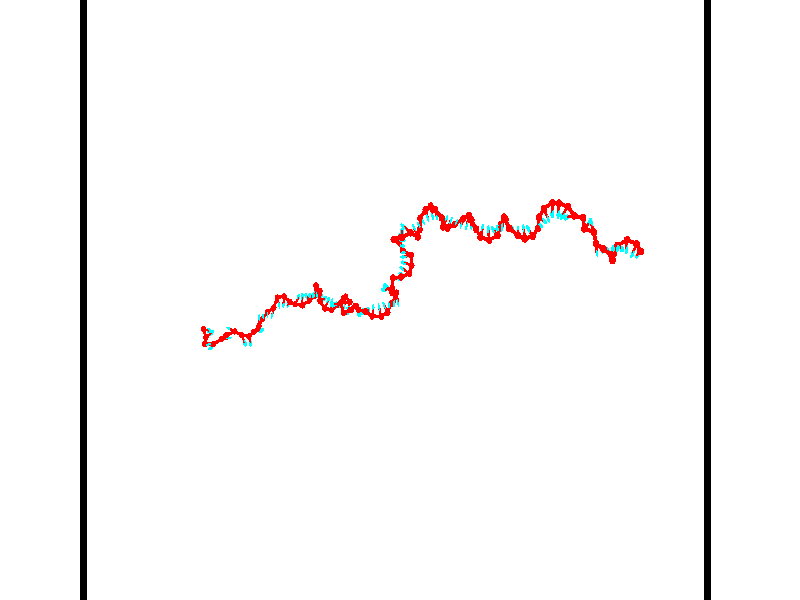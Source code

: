 // switches for output
#declare DRAW_BASES = 1; // possible values are 0, 1; only relevant for DNA ribbons
#declare DRAW_BASES_TYPE = 3; // possible values are 1, 2, 3; only relevant for DNA ribbons
#declare DRAW_FOG = 0; // set to 1 to enable fog

#include "colors.inc"

#include "transforms.inc"
background { rgb <1, 1, 1>}

#default {
   normal{
       ripples 0.25
       frequency 0.20
       turbulence 0.2
       lambda 5
   }
	finish {
		phong 0.1
		phong_size 40.
	}
}

// original window dimensions: 1024x640


// camera settings

camera {
	sky <-0, 1, 0>
	up <-0, 1, 0>
	right 1.6 * <0.99995, 0, 0.00999983>
	location <54.4867, 55, 106.329>
	look_at <55, 55, 55.0001>
	direction <0.513302, 0, -51.3289>
	angle 67.0682
}


# declare cpy_camera_pos = <54.4867, 55, 106.329>;
# if (DRAW_FOG = 1)
fog {
	fog_type 2
	up vnormalize(cpy_camera_pos)
	color rgbt<1,1,1,0.3>
	distance 1e-5
	fog_alt 3e-3
	fog_offset 88
}
# end


// LIGHTS

# declare lum = 6;
global_settings {
	ambient_light rgb lum * <0.05, 0.05, 0.05>
	max_trace_level 15
}# declare cpy_direct_light_amount = 0.25;
light_source
{	1000 * <-0.98995, -1, 1.00995>,
	rgb lum * cpy_direct_light_amount
	parallel
}

light_source
{	1000 * <0.98995, 1, -1.00995>,
	rgb lum * cpy_direct_light_amount
	parallel
}

// strand 0

// nucleotide -1

// particle -1
sphere {
	<36.760578, 52.739246, 49.929852> 0.250000
	pigment { color rgbt <1,0,0,0> }
	no_shadow
}
cylinder {
	<36.920544, 52.656647, 49.572655>,  <37.016525, 52.607086, 49.358337>, 0.100000
	pigment { color rgbt <1,0,0,0> }
	no_shadow
}
cylinder {
	<36.920544, 52.656647, 49.572655>,  <36.760578, 52.739246, 49.929852>, 0.100000
	pigment { color rgbt <1,0,0,0> }
	no_shadow
}

// particle -1
sphere {
	<36.920544, 52.656647, 49.572655> 0.100000
	pigment { color rgbt <1,0,0,0> }
	no_shadow
}
sphere {
	0, 1
	scale<0.080000,0.200000,0.300000>
	matrix <0.881562, -0.179971, 0.436415,
		-0.250829, -0.961754, 0.110065,
		0.399916, -0.206495, -0.892988,
		37.040520, 52.594700, 49.304760>
	pigment { color rgbt <0,1,1,0> }
	no_shadow
}
cylinder {
	<36.964916, 52.099400, 49.947964>,  <36.760578, 52.739246, 49.929852>, 0.130000
	pigment { color rgbt <1,0,0,0> }
	no_shadow
}

// nucleotide -1

// particle -1
sphere {
	<36.964916, 52.099400, 49.947964> 0.250000
	pigment { color rgbt <1,0,0,0> }
	no_shadow
}
cylinder {
	<37.195759, 52.291557, 49.683788>,  <37.334263, 52.406853, 49.525284>, 0.100000
	pigment { color rgbt <1,0,0,0> }
	no_shadow
}
cylinder {
	<37.195759, 52.291557, 49.683788>,  <36.964916, 52.099400, 49.947964>, 0.100000
	pigment { color rgbt <1,0,0,0> }
	no_shadow
}

// particle -1
sphere {
	<37.195759, 52.291557, 49.683788> 0.100000
	pigment { color rgbt <1,0,0,0> }
	no_shadow
}
sphere {
	0, 1
	scale<0.080000,0.200000,0.300000>
	matrix <0.815856, -0.303051, 0.492482,
		0.036438, -0.823034, -0.566822,
		0.577106, 0.480390, -0.660435,
		37.368889, 52.435673, 49.485657>
	pigment { color rgbt <0,1,1,0> }
	no_shadow
}
cylinder {
	<36.743637, 51.564293, 49.514744>,  <36.964916, 52.099400, 49.947964>, 0.130000
	pigment { color rgbt <1,0,0,0> }
	no_shadow
}

// nucleotide -1

// particle -1
sphere {
	<36.743637, 51.564293, 49.514744> 0.250000
	pigment { color rgbt <1,0,0,0> }
	no_shadow
}
cylinder {
	<37.018787, 51.555393, 49.804939>,  <37.183876, 51.550053, 49.979057>, 0.100000
	pigment { color rgbt <1,0,0,0> }
	no_shadow
}
cylinder {
	<37.018787, 51.555393, 49.804939>,  <36.743637, 51.564293, 49.514744>, 0.100000
	pigment { color rgbt <1,0,0,0> }
	no_shadow
}

// particle -1
sphere {
	<37.018787, 51.555393, 49.804939> 0.100000
	pigment { color rgbt <1,0,0,0> }
	no_shadow
}
sphere {
	0, 1
	scale<0.080000,0.200000,0.300000>
	matrix <0.314694, -0.891557, -0.325719,
		0.654063, 0.452361, -0.606277,
		0.687873, -0.022249, 0.725490,
		37.225151, 51.548717, 50.022587>
	pigment { color rgbt <0,1,1,0> }
	no_shadow
}
cylinder {
	<37.506348, 51.541485, 49.282131>,  <36.743637, 51.564293, 49.514744>, 0.130000
	pigment { color rgbt <1,0,0,0> }
	no_shadow
}

// nucleotide -1

// particle -1
sphere {
	<37.506348, 51.541485, 49.282131> 0.250000
	pigment { color rgbt <1,0,0,0> }
	no_shadow
}
cylinder {
	<37.447758, 51.372849, 49.640083>,  <37.412605, 51.271667, 49.854855>, 0.100000
	pigment { color rgbt <1,0,0,0> }
	no_shadow
}
cylinder {
	<37.447758, 51.372849, 49.640083>,  <37.506348, 51.541485, 49.282131>, 0.100000
	pigment { color rgbt <1,0,0,0> }
	no_shadow
}

// particle -1
sphere {
	<37.447758, 51.372849, 49.640083> 0.100000
	pigment { color rgbt <1,0,0,0> }
	no_shadow
}
sphere {
	0, 1
	scale<0.080000,0.200000,0.300000>
	matrix <-0.069729, -0.897986, -0.434465,
		0.986754, -0.126036, 0.102134,
		-0.146473, -0.421589, 0.894879,
		37.403816, 51.246372, 49.908546>
	pigment { color rgbt <0,1,1,0> }
	no_shadow
}
cylinder {
	<38.149849, 51.907612, 48.980469>,  <37.506348, 51.541485, 49.282131>, 0.130000
	pigment { color rgbt <1,0,0,0> }
	no_shadow
}

// nucleotide -1

// particle -1
sphere {
	<38.149849, 51.907612, 48.980469> 0.250000
	pigment { color rgbt <1,0,0,0> }
	no_shadow
}
cylinder {
	<38.491993, 51.948940, 48.777420>,  <38.697281, 51.973736, 48.655590>, 0.100000
	pigment { color rgbt <1,0,0,0> }
	no_shadow
}
cylinder {
	<38.491993, 51.948940, 48.777420>,  <38.149849, 51.907612, 48.980469>, 0.100000
	pigment { color rgbt <1,0,0,0> }
	no_shadow
}

// particle -1
sphere {
	<38.491993, 51.948940, 48.777420> 0.100000
	pigment { color rgbt <1,0,0,0> }
	no_shadow
}
sphere {
	0, 1
	scale<0.080000,0.200000,0.300000>
	matrix <-0.068190, 0.993838, 0.087381,
		0.513522, -0.040127, 0.857138,
		0.855363, 0.103320, -0.507622,
		38.748600, 51.979935, 48.625134>
	pigment { color rgbt <0,1,1,0> }
	no_shadow
}
cylinder {
	<38.697948, 52.229340, 49.377411>,  <38.149849, 51.907612, 48.980469>, 0.130000
	pigment { color rgbt <1,0,0,0> }
	no_shadow
}

// nucleotide -1

// particle -1
sphere {
	<38.697948, 52.229340, 49.377411> 0.250000
	pigment { color rgbt <1,0,0,0> }
	no_shadow
}
cylinder {
	<38.711025, 52.307163, 48.985271>,  <38.718872, 52.353859, 48.749989>, 0.100000
	pigment { color rgbt <1,0,0,0> }
	no_shadow
}
cylinder {
	<38.711025, 52.307163, 48.985271>,  <38.697948, 52.229340, 49.377411>, 0.100000
	pigment { color rgbt <1,0,0,0> }
	no_shadow
}

// particle -1
sphere {
	<38.711025, 52.307163, 48.985271> 0.100000
	pigment { color rgbt <1,0,0,0> }
	no_shadow
}
sphere {
	0, 1
	scale<0.080000,0.200000,0.300000>
	matrix <0.059239, 0.978768, 0.196225,
		0.997708, -0.064489, 0.020473,
		0.032692, 0.194563, -0.980345,
		38.720833, 52.365532, 48.691170>
	pigment { color rgbt <0,1,1,0> }
	no_shadow
}
cylinder {
	<39.394016, 52.516499, 49.027920>,  <38.697948, 52.229340, 49.377411>, 0.130000
	pigment { color rgbt <1,0,0,0> }
	no_shadow
}

// nucleotide -1

// particle -1
sphere {
	<39.394016, 52.516499, 49.027920> 0.250000
	pigment { color rgbt <1,0,0,0> }
	no_shadow
}
cylinder {
	<39.055759, 52.648952, 48.860474>,  <38.852806, 52.728424, 48.760006>, 0.100000
	pigment { color rgbt <1,0,0,0> }
	no_shadow
}
cylinder {
	<39.055759, 52.648952, 48.860474>,  <39.394016, 52.516499, 49.027920>, 0.100000
	pigment { color rgbt <1,0,0,0> }
	no_shadow
}

// particle -1
sphere {
	<39.055759, 52.648952, 48.860474> 0.100000
	pigment { color rgbt <1,0,0,0> }
	no_shadow
}
sphere {
	0, 1
	scale<0.080000,0.200000,0.300000>
	matrix <0.263276, 0.941019, 0.212531,
		0.464306, 0.069512, -0.882943,
		-0.845639, 0.331137, -0.418620,
		38.802067, 52.748295, 48.734886>
	pigment { color rgbt <0,1,1,0> }
	no_shadow
}
cylinder {
	<40.006996, 52.212215, 48.793808>,  <39.394016, 52.516499, 49.027920>, 0.130000
	pigment { color rgbt <1,0,0,0> }
	no_shadow
}

// nucleotide -1

// particle -1
sphere {
	<40.006996, 52.212215, 48.793808> 0.250000
	pigment { color rgbt <1,0,0,0> }
	no_shadow
}
cylinder {
	<40.170101, 51.848034, 48.766113>,  <40.267963, 51.629524, 48.749496>, 0.100000
	pigment { color rgbt <1,0,0,0> }
	no_shadow
}
cylinder {
	<40.170101, 51.848034, 48.766113>,  <40.006996, 52.212215, 48.793808>, 0.100000
	pigment { color rgbt <1,0,0,0> }
	no_shadow
}

// particle -1
sphere {
	<40.170101, 51.848034, 48.766113> 0.100000
	pigment { color rgbt <1,0,0,0> }
	no_shadow
}
sphere {
	0, 1
	scale<0.080000,0.200000,0.300000>
	matrix <-0.273707, -0.194218, 0.942000,
		-0.871098, -0.365166, -0.328394,
		0.407766, -0.910458, -0.069234,
		40.292431, 51.574898, 48.745342>
	pigment { color rgbt <0,1,1,0> }
	no_shadow
}
cylinder {
	<40.738312, 52.124954, 48.979946>,  <40.006996, 52.212215, 48.793808>, 0.130000
	pigment { color rgbt <1,0,0,0> }
	no_shadow
}

// nucleotide -1

// particle -1
sphere {
	<40.738312, 52.124954, 48.979946> 0.250000
	pigment { color rgbt <1,0,0,0> }
	no_shadow
}
cylinder {
	<40.763359, 51.802467, 48.744625>,  <40.778385, 51.608974, 48.603432>, 0.100000
	pigment { color rgbt <1,0,0,0> }
	no_shadow
}
cylinder {
	<40.763359, 51.802467, 48.744625>,  <40.738312, 52.124954, 48.979946>, 0.100000
	pigment { color rgbt <1,0,0,0> }
	no_shadow
}

// particle -1
sphere {
	<40.763359, 51.802467, 48.744625> 0.100000
	pigment { color rgbt <1,0,0,0> }
	no_shadow
}
sphere {
	0, 1
	scale<0.080000,0.200000,0.300000>
	matrix <0.927039, -0.171368, 0.333514,
		-0.369700, -0.566260, 0.736662,
		0.062616, -0.806215, -0.588300,
		40.782143, 51.560604, 48.568134>
	pigment { color rgbt <0,1,1,0> }
	no_shadow
}
cylinder {
	<41.264828, 52.484840, 49.374050>,  <40.738312, 52.124954, 48.979946>, 0.130000
	pigment { color rgbt <1,0,0,0> }
	no_shadow
}

// nucleotide -1

// particle -1
sphere {
	<41.264828, 52.484840, 49.374050> 0.250000
	pigment { color rgbt <1,0,0,0> }
	no_shadow
}
cylinder {
	<41.625458, 52.565212, 49.220795>,  <41.841835, 52.613434, 49.128841>, 0.100000
	pigment { color rgbt <1,0,0,0> }
	no_shadow
}
cylinder {
	<41.625458, 52.565212, 49.220795>,  <41.264828, 52.484840, 49.374050>, 0.100000
	pigment { color rgbt <1,0,0,0> }
	no_shadow
}

// particle -1
sphere {
	<41.625458, 52.565212, 49.220795> 0.100000
	pigment { color rgbt <1,0,0,0> }
	no_shadow
}
sphere {
	0, 1
	scale<0.080000,0.200000,0.300000>
	matrix <0.327068, 0.263134, 0.907627,
		0.283193, -0.943602, 0.171514,
		0.901570, 0.200937, -0.383139,
		41.895931, 52.625492, 49.105854>
	pigment { color rgbt <0,1,1,0> }
	no_shadow
}
cylinder {
	<41.854523, 52.973732, 49.732601>,  <41.264828, 52.484840, 49.374050>, 0.130000
	pigment { color rgbt <1,0,0,0> }
	no_shadow
}

// nucleotide -1

// particle -1
sphere {
	<41.854523, 52.973732, 49.732601> 0.250000
	pigment { color rgbt <1,0,0,0> }
	no_shadow
}
cylinder {
	<41.892189, 53.346085, 49.873795>,  <41.914787, 53.569496, 49.958511>, 0.100000
	pigment { color rgbt <1,0,0,0> }
	no_shadow
}
cylinder {
	<41.892189, 53.346085, 49.873795>,  <41.854523, 52.973732, 49.732601>, 0.100000
	pigment { color rgbt <1,0,0,0> }
	no_shadow
}

// particle -1
sphere {
	<41.892189, 53.346085, 49.873795> 0.100000
	pigment { color rgbt <1,0,0,0> }
	no_shadow
}
sphere {
	0, 1
	scale<0.080000,0.200000,0.300000>
	matrix <0.955696, 0.014801, -0.293984,
		-0.278887, 0.365032, -0.888242,
		0.094167, 0.930878, 0.352987,
		41.920441, 53.625347, 49.979691>
	pigment { color rgbt <0,1,1,0> }
	no_shadow
}
cylinder {
	<42.070824, 53.487740, 49.207050>,  <41.854523, 52.973732, 49.732601>, 0.130000
	pigment { color rgbt <1,0,0,0> }
	no_shadow
}

// nucleotide -1

// particle -1
sphere {
	<42.070824, 53.487740, 49.207050> 0.250000
	pigment { color rgbt <1,0,0,0> }
	no_shadow
}
cylinder {
	<42.188160, 53.617790, 49.566658>,  <42.258560, 53.695820, 49.782425>, 0.100000
	pigment { color rgbt <1,0,0,0> }
	no_shadow
}
cylinder {
	<42.188160, 53.617790, 49.566658>,  <42.070824, 53.487740, 49.207050>, 0.100000
	pigment { color rgbt <1,0,0,0> }
	no_shadow
}

// particle -1
sphere {
	<42.188160, 53.617790, 49.566658> 0.100000
	pigment { color rgbt <1,0,0,0> }
	no_shadow
}
sphere {
	0, 1
	scale<0.080000,0.200000,0.300000>
	matrix <0.916671, 0.171327, -0.361057,
		-0.271418, 0.930020, -0.247781,
		0.293338, 0.325131, 0.899023,
		42.276161, 53.715328, 49.836365>
	pigment { color rgbt <0,1,1,0> }
	no_shadow
}
cylinder {
	<42.512691, 54.055031, 49.036274>,  <42.070824, 53.487740, 49.207050>, 0.130000
	pigment { color rgbt <1,0,0,0> }
	no_shadow
}

// nucleotide -1

// particle -1
sphere {
	<42.512691, 54.055031, 49.036274> 0.250000
	pigment { color rgbt <1,0,0,0> }
	no_shadow
}
cylinder {
	<42.587425, 53.915253, 49.403530>,  <42.632267, 53.831387, 49.623882>, 0.100000
	pigment { color rgbt <1,0,0,0> }
	no_shadow
}
cylinder {
	<42.587425, 53.915253, 49.403530>,  <42.512691, 54.055031, 49.036274>, 0.100000
	pigment { color rgbt <1,0,0,0> }
	no_shadow
}

// particle -1
sphere {
	<42.587425, 53.915253, 49.403530> 0.100000
	pigment { color rgbt <1,0,0,0> }
	no_shadow
}
sphere {
	0, 1
	scale<0.080000,0.200000,0.300000>
	matrix <0.980146, 0.003162, -0.198251,
		0.066375, 0.936951, 0.343098,
		0.186836, -0.349445, 0.918140,
		42.643475, 53.810417, 49.678970>
	pigment { color rgbt <0,1,1,0> }
	no_shadow
}
cylinder {
	<43.173874, 54.398041, 49.362877>,  <42.512691, 54.055031, 49.036274>, 0.130000
	pigment { color rgbt <1,0,0,0> }
	no_shadow
}

// nucleotide -1

// particle -1
sphere {
	<43.173874, 54.398041, 49.362877> 0.250000
	pigment { color rgbt <1,0,0,0> }
	no_shadow
}
cylinder {
	<43.103519, 54.046490, 49.540253>,  <43.061306, 53.835560, 49.646679>, 0.100000
	pigment { color rgbt <1,0,0,0> }
	no_shadow
}
cylinder {
	<43.103519, 54.046490, 49.540253>,  <43.173874, 54.398041, 49.362877>, 0.100000
	pigment { color rgbt <1,0,0,0> }
	no_shadow
}

// particle -1
sphere {
	<43.103519, 54.046490, 49.540253> 0.100000
	pigment { color rgbt <1,0,0,0> }
	no_shadow
}
sphere {
	0, 1
	scale<0.080000,0.200000,0.300000>
	matrix <0.976636, -0.212292, -0.033371,
		0.123468, 0.427209, 0.895683,
		-0.175890, -0.878876, 0.443439,
		43.050751, 53.782825, 49.673283>
	pigment { color rgbt <0,1,1,0> }
	no_shadow
}
cylinder {
	<43.433399, 55.191525, 49.008251>,  <43.173874, 54.398041, 49.362877>, 0.130000
	pigment { color rgbt <1,0,0,0> }
	no_shadow
}

// nucleotide -1

// particle -1
sphere {
	<43.433399, 55.191525, 49.008251> 0.250000
	pigment { color rgbt <1,0,0,0> }
	no_shadow
}
cylinder {
	<43.558197, 54.844685, 49.163582>,  <43.633076, 54.636581, 49.256779>, 0.100000
	pigment { color rgbt <1,0,0,0> }
	no_shadow
}
cylinder {
	<43.558197, 54.844685, 49.163582>,  <43.433399, 55.191525, 49.008251>, 0.100000
	pigment { color rgbt <1,0,0,0> }
	no_shadow
}

// particle -1
sphere {
	<43.558197, 54.844685, 49.163582> 0.100000
	pigment { color rgbt <1,0,0,0> }
	no_shadow
}
sphere {
	0, 1
	scale<0.080000,0.200000,0.300000>
	matrix <0.881603, 0.111862, -0.458544,
		0.354165, 0.485412, 0.799339,
		0.311998, -0.867100, 0.388324,
		43.651798, 54.584557, 49.280079>
	pigment { color rgbt <0,1,1,0> }
	no_shadow
}
cylinder {
	<44.105392, 55.291458, 49.261131>,  <43.433399, 55.191525, 49.008251>, 0.130000
	pigment { color rgbt <1,0,0,0> }
	no_shadow
}

// nucleotide -1

// particle -1
sphere {
	<44.105392, 55.291458, 49.261131> 0.250000
	pigment { color rgbt <1,0,0,0> }
	no_shadow
}
cylinder {
	<44.052555, 54.916332, 49.132729>,  <44.020855, 54.691254, 49.055687>, 0.100000
	pigment { color rgbt <1,0,0,0> }
	no_shadow
}
cylinder {
	<44.052555, 54.916332, 49.132729>,  <44.105392, 55.291458, 49.261131>, 0.100000
	pigment { color rgbt <1,0,0,0> }
	no_shadow
}

// particle -1
sphere {
	<44.052555, 54.916332, 49.132729> 0.100000
	pigment { color rgbt <1,0,0,0> }
	no_shadow
}
sphere {
	0, 1
	scale<0.080000,0.200000,0.300000>
	matrix <0.840502, 0.065706, -0.537811,
		0.525461, -0.340848, 0.779559,
		-0.132090, -0.937819, -0.321009,
		44.012928, 54.634987, 49.036427>
	pigment { color rgbt <0,1,1,0> }
	no_shadow
}
cylinder {
	<44.700565, 54.846359, 49.421761>,  <44.105392, 55.291458, 49.261131>, 0.130000
	pigment { color rgbt <1,0,0,0> }
	no_shadow
}

// nucleotide -1

// particle -1
sphere {
	<44.700565, 54.846359, 49.421761> 0.250000
	pigment { color rgbt <1,0,0,0> }
	no_shadow
}
cylinder {
	<44.524860, 54.694481, 49.096092>,  <44.419437, 54.603355, 48.900692>, 0.100000
	pigment { color rgbt <1,0,0,0> }
	no_shadow
}
cylinder {
	<44.524860, 54.694481, 49.096092>,  <44.700565, 54.846359, 49.421761>, 0.100000
	pigment { color rgbt <1,0,0,0> }
	no_shadow
}

// particle -1
sphere {
	<44.524860, 54.694481, 49.096092> 0.100000
	pigment { color rgbt <1,0,0,0> }
	no_shadow
}
sphere {
	0, 1
	scale<0.080000,0.200000,0.300000>
	matrix <0.864988, 0.065952, -0.497439,
		0.242572, -0.922757, 0.299462,
		-0.439266, -0.379696, -0.814173,
		44.393082, 54.580570, 48.851841>
	pigment { color rgbt <0,1,1,0> }
	no_shadow
}
cylinder {
	<45.269661, 54.672401, 49.943665>,  <44.700565, 54.846359, 49.421761>, 0.130000
	pigment { color rgbt <1,0,0,0> }
	no_shadow
}

// nucleotide -1

// particle -1
sphere {
	<45.269661, 54.672401, 49.943665> 0.250000
	pigment { color rgbt <1,0,0,0> }
	no_shadow
}
cylinder {
	<45.412979, 54.987644, 49.743462>,  <45.498970, 55.176792, 49.623341>, 0.100000
	pigment { color rgbt <1,0,0,0> }
	no_shadow
}
cylinder {
	<45.412979, 54.987644, 49.743462>,  <45.269661, 54.672401, 49.943665>, 0.100000
	pigment { color rgbt <1,0,0,0> }
	no_shadow
}

// particle -1
sphere {
	<45.412979, 54.987644, 49.743462> 0.100000
	pigment { color rgbt <1,0,0,0> }
	no_shadow
}
sphere {
	0, 1
	scale<0.080000,0.200000,0.300000>
	matrix <0.873842, -0.094367, 0.476965,
		0.328670, -0.608257, -0.722495,
		0.358297, 0.788110, -0.500505,
		45.520470, 55.224079, 49.593311>
	pigment { color rgbt <0,1,1,0> }
	no_shadow
}
cylinder {
	<45.915512, 54.580948, 49.675079>,  <45.269661, 54.672401, 49.943665>, 0.130000
	pigment { color rgbt <1,0,0,0> }
	no_shadow
}

// nucleotide -1

// particle -1
sphere {
	<45.915512, 54.580948, 49.675079> 0.250000
	pigment { color rgbt <1,0,0,0> }
	no_shadow
}
cylinder {
	<45.907566, 54.979694, 49.705727>,  <45.902798, 55.218941, 49.724117>, 0.100000
	pigment { color rgbt <1,0,0,0> }
	no_shadow
}
cylinder {
	<45.907566, 54.979694, 49.705727>,  <45.915512, 54.580948, 49.675079>, 0.100000
	pigment { color rgbt <1,0,0,0> }
	no_shadow
}

// particle -1
sphere {
	<45.907566, 54.979694, 49.705727> 0.100000
	pigment { color rgbt <1,0,0,0> }
	no_shadow
}
sphere {
	0, 1
	scale<0.080000,0.200000,0.300000>
	matrix <0.882510, -0.018535, 0.469928,
		0.469873, 0.076953, -0.879373,
		-0.019863, 0.996862, 0.076620,
		45.901608, 55.278751, 49.728714>
	pigment { color rgbt <0,1,1,0> }
	no_shadow
}
cylinder {
	<46.507435, 54.954132, 49.337097>,  <45.915512, 54.580948, 49.675079>, 0.130000
	pigment { color rgbt <1,0,0,0> }
	no_shadow
}

// nucleotide -1

// particle -1
sphere {
	<46.507435, 54.954132, 49.337097> 0.250000
	pigment { color rgbt <1,0,0,0> }
	no_shadow
}
cylinder {
	<46.380978, 55.161377, 49.654991>,  <46.305103, 55.285725, 49.845730>, 0.100000
	pigment { color rgbt <1,0,0,0> }
	no_shadow
}
cylinder {
	<46.380978, 55.161377, 49.654991>,  <46.507435, 54.954132, 49.337097>, 0.100000
	pigment { color rgbt <1,0,0,0> }
	no_shadow
}

// particle -1
sphere {
	<46.380978, 55.161377, 49.654991> 0.100000
	pigment { color rgbt <1,0,0,0> }
	no_shadow
}
sphere {
	0, 1
	scale<0.080000,0.200000,0.300000>
	matrix <0.907556, -0.078885, 0.412454,
		0.276391, 0.851666, -0.445278,
		-0.316148, 0.518114, 0.794738,
		46.286133, 55.316811, 49.893414>
	pigment { color rgbt <0,1,1,0> }
	no_shadow
}
cylinder {
	<47.042957, 55.321468, 49.438324>,  <46.507435, 54.954132, 49.337097>, 0.130000
	pigment { color rgbt <1,0,0,0> }
	no_shadow
}

// nucleotide -1

// particle -1
sphere {
	<47.042957, 55.321468, 49.438324> 0.250000
	pigment { color rgbt <1,0,0,0> }
	no_shadow
}
cylinder {
	<46.829460, 55.337074, 49.776222>,  <46.701363, 55.346439, 49.978962>, 0.100000
	pigment { color rgbt <1,0,0,0> }
	no_shadow
}
cylinder {
	<46.829460, 55.337074, 49.776222>,  <47.042957, 55.321468, 49.438324>, 0.100000
	pigment { color rgbt <1,0,0,0> }
	no_shadow
}

// particle -1
sphere {
	<46.829460, 55.337074, 49.776222> 0.100000
	pigment { color rgbt <1,0,0,0> }
	no_shadow
}
sphere {
	0, 1
	scale<0.080000,0.200000,0.300000>
	matrix <0.842803, -0.057325, 0.535160,
		0.069303, 0.997593, -0.002285,
		-0.533741, 0.039014, 0.844747,
		46.669338, 55.348778, 50.029648>
	pigment { color rgbt <0,1,1,0> }
	no_shadow
}
cylinder {
	<47.262508, 55.940311, 49.840580>,  <47.042957, 55.321468, 49.438324>, 0.130000
	pigment { color rgbt <1,0,0,0> }
	no_shadow
}

// nucleotide -1

// particle -1
sphere {
	<47.262508, 55.940311, 49.840580> 0.250000
	pigment { color rgbt <1,0,0,0> }
	no_shadow
}
cylinder {
	<47.132904, 55.634274, 50.063164>,  <47.055141, 55.450649, 50.196712>, 0.100000
	pigment { color rgbt <1,0,0,0> }
	no_shadow
}
cylinder {
	<47.132904, 55.634274, 50.063164>,  <47.262508, 55.940311, 49.840580>, 0.100000
	pigment { color rgbt <1,0,0,0> }
	no_shadow
}

// particle -1
sphere {
	<47.132904, 55.634274, 50.063164> 0.100000
	pigment { color rgbt <1,0,0,0> }
	no_shadow
}
sphere {
	0, 1
	scale<0.080000,0.200000,0.300000>
	matrix <0.893559, -0.054290, 0.445650,
		-0.310755, 0.641624, 0.701249,
		-0.324011, -0.765096, 0.556458,
		47.035702, 55.404743, 50.230103>
	pigment { color rgbt <0,1,1,0> }
	no_shadow
}
cylinder {
	<47.302879, 56.109100, 50.605846>,  <47.262508, 55.940311, 49.840580>, 0.130000
	pigment { color rgbt <1,0,0,0> }
	no_shadow
}

// nucleotide -1

// particle -1
sphere {
	<47.302879, 56.109100, 50.605846> 0.250000
	pigment { color rgbt <1,0,0,0> }
	no_shadow
}
cylinder {
	<47.342274, 55.723038, 50.508877>,  <47.365910, 55.491398, 50.450695>, 0.100000
	pigment { color rgbt <1,0,0,0> }
	no_shadow
}
cylinder {
	<47.342274, 55.723038, 50.508877>,  <47.302879, 56.109100, 50.605846>, 0.100000
	pigment { color rgbt <1,0,0,0> }
	no_shadow
}

// particle -1
sphere {
	<47.342274, 55.723038, 50.508877> 0.100000
	pigment { color rgbt <1,0,0,0> }
	no_shadow
}
sphere {
	0, 1
	scale<0.080000,0.200000,0.300000>
	matrix <0.964973, 0.033101, 0.260254,
		-0.243162, -0.259563, 0.934612,
		0.098489, -0.965159, -0.242422,
		47.371819, 55.433491, 50.436150>
	pigment { color rgbt <0,1,1,0> }
	no_shadow
}
cylinder {
	<47.716095, 55.692535, 51.139744>,  <47.302879, 56.109100, 50.605846>, 0.130000
	pigment { color rgbt <1,0,0,0> }
	no_shadow
}

// nucleotide -1

// particle -1
sphere {
	<47.716095, 55.692535, 51.139744> 0.250000
	pigment { color rgbt <1,0,0,0> }
	no_shadow
}
cylinder {
	<47.747353, 55.481152, 50.801601>,  <47.766106, 55.354321, 50.598717>, 0.100000
	pigment { color rgbt <1,0,0,0> }
	no_shadow
}
cylinder {
	<47.747353, 55.481152, 50.801601>,  <47.716095, 55.692535, 51.139744>, 0.100000
	pigment { color rgbt <1,0,0,0> }
	no_shadow
}

// particle -1
sphere {
	<47.747353, 55.481152, 50.801601> 0.100000
	pigment { color rgbt <1,0,0,0> }
	no_shadow
}
sphere {
	0, 1
	scale<0.080000,0.200000,0.300000>
	matrix <0.850534, -0.407017, 0.333059,
		-0.520082, -0.745031, 0.417665,
		0.078143, -0.528456, -0.845357,
		47.770794, 55.322617, 50.547993>
	pigment { color rgbt <0,1,1,0> }
	no_shadow
}
cylinder {
	<47.750309, 54.933361, 51.300571>,  <47.716095, 55.692535, 51.139744>, 0.130000
	pigment { color rgbt <1,0,0,0> }
	no_shadow
}

// nucleotide -1

// particle -1
sphere {
	<47.750309, 54.933361, 51.300571> 0.250000
	pigment { color rgbt <1,0,0,0> }
	no_shadow
}
cylinder {
	<47.955723, 55.045971, 50.976341>,  <48.078972, 55.113537, 50.781803>, 0.100000
	pigment { color rgbt <1,0,0,0> }
	no_shadow
}
cylinder {
	<47.955723, 55.045971, 50.976341>,  <47.750309, 54.933361, 51.300571>, 0.100000
	pigment { color rgbt <1,0,0,0> }
	no_shadow
}

// particle -1
sphere {
	<47.955723, 55.045971, 50.976341> 0.100000
	pigment { color rgbt <1,0,0,0> }
	no_shadow
}
sphere {
	0, 1
	scale<0.080000,0.200000,0.300000>
	matrix <0.856599, -0.223507, 0.465062,
		-0.050244, -0.933162, -0.355928,
		0.513530, 0.281521, -0.810576,
		48.109783, 55.130428, 50.733170>
	pigment { color rgbt <0,1,1,0> }
	no_shadow
}
cylinder {
	<48.159058, 54.359085, 51.150322>,  <47.750309, 54.933361, 51.300571>, 0.130000
	pigment { color rgbt <1,0,0,0> }
	no_shadow
}

// nucleotide -1

// particle -1
sphere {
	<48.159058, 54.359085, 51.150322> 0.250000
	pigment { color rgbt <1,0,0,0> }
	no_shadow
}
cylinder {
	<48.323349, 54.701103, 51.023708>,  <48.421925, 54.906315, 50.947739>, 0.100000
	pigment { color rgbt <1,0,0,0> }
	no_shadow
}
cylinder {
	<48.323349, 54.701103, 51.023708>,  <48.159058, 54.359085, 51.150322>, 0.100000
	pigment { color rgbt <1,0,0,0> }
	no_shadow
}

// particle -1
sphere {
	<48.323349, 54.701103, 51.023708> 0.100000
	pigment { color rgbt <1,0,0,0> }
	no_shadow
}
sphere {
	0, 1
	scale<0.080000,0.200000,0.300000>
	matrix <0.845526, -0.227291, 0.483141,
		0.341163, -0.466079, -0.816320,
		0.410724, 0.855049, -0.316538,
		48.446568, 54.957619, 50.928745>
	pigment { color rgbt <0,1,1,0> }
	no_shadow
}
cylinder {
	<48.755386, 54.256596, 50.719025>,  <48.159058, 54.359085, 51.150322>, 0.130000
	pigment { color rgbt <1,0,0,0> }
	no_shadow
}

// nucleotide -1

// particle -1
sphere {
	<48.755386, 54.256596, 50.719025> 0.250000
	pigment { color rgbt <1,0,0,0> }
	no_shadow
}
cylinder {
	<48.779030, 54.602379, 50.918716>,  <48.793217, 54.809849, 51.038532>, 0.100000
	pigment { color rgbt <1,0,0,0> }
	no_shadow
}
cylinder {
	<48.779030, 54.602379, 50.918716>,  <48.755386, 54.256596, 50.719025>, 0.100000
	pigment { color rgbt <1,0,0,0> }
	no_shadow
}

// particle -1
sphere {
	<48.779030, 54.602379, 50.918716> 0.100000
	pigment { color rgbt <1,0,0,0> }
	no_shadow
}
sphere {
	0, 1
	scale<0.080000,0.200000,0.300000>
	matrix <0.844378, -0.310056, 0.436910,
		0.532476, 0.395709, -0.748253,
		0.059111, 0.864453, 0.499225,
		48.796764, 54.861713, 51.068485>
	pigment { color rgbt <0,1,1,0> }
	no_shadow
}
cylinder {
	<49.388699, 54.606766, 50.543472>,  <48.755386, 54.256596, 50.719025>, 0.130000
	pigment { color rgbt <1,0,0,0> }
	no_shadow
}

// nucleotide -1

// particle -1
sphere {
	<49.388699, 54.606766, 50.543472> 0.250000
	pigment { color rgbt <1,0,0,0> }
	no_shadow
}
cylinder {
	<49.295094, 54.663651, 50.928185>,  <49.238930, 54.697781, 51.159012>, 0.100000
	pigment { color rgbt <1,0,0,0> }
	no_shadow
}
cylinder {
	<49.295094, 54.663651, 50.928185>,  <49.388699, 54.606766, 50.543472>, 0.100000
	pigment { color rgbt <1,0,0,0> }
	no_shadow
}

// particle -1
sphere {
	<49.295094, 54.663651, 50.928185> 0.100000
	pigment { color rgbt <1,0,0,0> }
	no_shadow
}
sphere {
	0, 1
	scale<0.080000,0.200000,0.300000>
	matrix <0.901057, -0.339815, 0.269483,
		0.365150, 0.929678, -0.048618,
		-0.234012, 0.142209, 0.961777,
		49.224892, 54.706314, 51.216717>
	pigment { color rgbt <0,1,1,0> }
	no_shadow
}
cylinder {
	<49.836002, 55.135761, 50.820454>,  <49.388699, 54.606766, 50.543472>, 0.130000
	pigment { color rgbt <1,0,0,0> }
	no_shadow
}

// nucleotide -1

// particle -1
sphere {
	<49.836002, 55.135761, 50.820454> 0.250000
	pigment { color rgbt <1,0,0,0> }
	no_shadow
}
cylinder {
	<49.702374, 54.857277, 51.074600>,  <49.622196, 54.690186, 51.227089>, 0.100000
	pigment { color rgbt <1,0,0,0> }
	no_shadow
}
cylinder {
	<49.702374, 54.857277, 51.074600>,  <49.836002, 55.135761, 50.820454>, 0.100000
	pigment { color rgbt <1,0,0,0> }
	no_shadow
}

// particle -1
sphere {
	<49.702374, 54.857277, 51.074600> 0.100000
	pigment { color rgbt <1,0,0,0> }
	no_shadow
}
sphere {
	0, 1
	scale<0.080000,0.200000,0.300000>
	matrix <0.899812, -0.436250, -0.004903,
		0.280591, 0.570071, 0.772197,
		-0.334076, -0.696208, 0.635365,
		49.602150, 54.648415, 51.265209>
	pigment { color rgbt <0,1,1,0> }
	no_shadow
}
cylinder {
	<50.094223, 55.254013, 51.434933>,  <49.836002, 55.135761, 50.820454>, 0.130000
	pigment { color rgbt <1,0,0,0> }
	no_shadow
}

// nucleotide -1

// particle -1
sphere {
	<50.094223, 55.254013, 51.434933> 0.250000
	pigment { color rgbt <1,0,0,0> }
	no_shadow
}
cylinder {
	<50.031048, 54.865177, 51.365547>,  <49.993145, 54.631874, 51.323917>, 0.100000
	pigment { color rgbt <1,0,0,0> }
	no_shadow
}
cylinder {
	<50.031048, 54.865177, 51.365547>,  <50.094223, 55.254013, 51.434933>, 0.100000
	pigment { color rgbt <1,0,0,0> }
	no_shadow
}

// particle -1
sphere {
	<50.031048, 54.865177, 51.365547> 0.100000
	pigment { color rgbt <1,0,0,0> }
	no_shadow
}
sphere {
	0, 1
	scale<0.080000,0.200000,0.300000>
	matrix <0.979397, -0.176601, 0.097950,
		-0.125850, -0.154421, 0.979957,
		-0.157936, -0.972094, -0.173465,
		49.983665, 54.573547, 51.313507>
	pigment { color rgbt <0,1,1,0> }
	no_shadow
}
cylinder {
	<50.520969, 54.847214, 51.930706>,  <50.094223, 55.254013, 51.434933>, 0.130000
	pigment { color rgbt <1,0,0,0> }
	no_shadow
}

// nucleotide -1

// particle -1
sphere {
	<50.520969, 54.847214, 51.930706> 0.250000
	pigment { color rgbt <1,0,0,0> }
	no_shadow
}
cylinder {
	<50.455551, 54.660393, 51.583118>,  <50.416302, 54.548298, 51.374565>, 0.100000
	pigment { color rgbt <1,0,0,0> }
	no_shadow
}
cylinder {
	<50.455551, 54.660393, 51.583118>,  <50.520969, 54.847214, 51.930706>, 0.100000
	pigment { color rgbt <1,0,0,0> }
	no_shadow
}

// particle -1
sphere {
	<50.455551, 54.660393, 51.583118> 0.100000
	pigment { color rgbt <1,0,0,0> }
	no_shadow
}
sphere {
	0, 1
	scale<0.080000,0.200000,0.300000>
	matrix <0.978791, -0.186974, -0.083719,
		-0.123373, -0.864233, 0.487729,
		-0.163546, -0.467056, -0.868971,
		50.406487, 54.520275, 51.322426>
	pigment { color rgbt <0,1,1,0> }
	no_shadow
}
cylinder {
	<49.731400, 54.793762, 52.312634>,  <50.520969, 54.847214, 51.930706>, 0.130000
	pigment { color rgbt <1,0,0,0> }
	no_shadow
}

// nucleotide -1

// particle -1
sphere {
	<49.731400, 54.793762, 52.312634> 0.250000
	pigment { color rgbt <1,0,0,0> }
	no_shadow
}
cylinder {
	<49.342518, 54.707611, 52.349365>,  <49.109188, 54.655922, 52.371403>, 0.100000
	pigment { color rgbt <1,0,0,0> }
	no_shadow
}
cylinder {
	<49.342518, 54.707611, 52.349365>,  <49.731400, 54.793762, 52.312634>, 0.100000
	pigment { color rgbt <1,0,0,0> }
	no_shadow
}

// particle -1
sphere {
	<49.342518, 54.707611, 52.349365> 0.100000
	pigment { color rgbt <1,0,0,0> }
	no_shadow
}
sphere {
	0, 1
	scale<0.080000,0.200000,0.300000>
	matrix <0.106155, -0.055892, 0.992777,
		-0.208691, 0.974930, 0.077202,
		-0.972203, -0.215379, 0.091830,
		49.050858, 54.642998, 52.376915>
	pigment { color rgbt <0,1,1,0> }
	no_shadow
}
cylinder {
	<49.967094, 54.058846, 52.371536>,  <49.731400, 54.793762, 52.312634>, 0.130000
	pigment { color rgbt <1,0,0,0> }
	no_shadow
}

// nucleotide -1

// particle -1
sphere {
	<49.967094, 54.058846, 52.371536> 0.250000
	pigment { color rgbt <1,0,0,0> }
	no_shadow
}
cylinder {
	<50.117649, 54.008080, 52.004444>,  <50.207981, 53.977619, 51.784187>, 0.100000
	pigment { color rgbt <1,0,0,0> }
	no_shadow
}
cylinder {
	<50.117649, 54.008080, 52.004444>,  <49.967094, 54.058846, 52.371536>, 0.100000
	pigment { color rgbt <1,0,0,0> }
	no_shadow
}

// particle -1
sphere {
	<50.117649, 54.008080, 52.004444> 0.100000
	pigment { color rgbt <1,0,0,0> }
	no_shadow
}
sphere {
	0, 1
	scale<0.080000,0.200000,0.300000>
	matrix <0.072453, 0.991572, -0.107408,
		0.923625, -0.026065, 0.382410,
		0.376387, -0.126911, -0.917729,
		50.230564, 53.970005, 51.729126>
	pigment { color rgbt <0,1,1,0> }
	no_shadow
}
cylinder {
	<50.659336, 54.271919, 52.379208>,  <49.967094, 54.058846, 52.371536>, 0.130000
	pigment { color rgbt <1,0,0,0> }
	no_shadow
}

// nucleotide -1

// particle -1
sphere {
	<50.659336, 54.271919, 52.379208> 0.250000
	pigment { color rgbt <1,0,0,0> }
	no_shadow
}
cylinder {
	<50.472519, 54.340408, 52.032207>,  <50.360428, 54.381500, 51.824009>, 0.100000
	pigment { color rgbt <1,0,0,0> }
	no_shadow
}
cylinder {
	<50.472519, 54.340408, 52.032207>,  <50.659336, 54.271919, 52.379208>, 0.100000
	pigment { color rgbt <1,0,0,0> }
	no_shadow
}

// particle -1
sphere {
	<50.472519, 54.340408, 52.032207> 0.100000
	pigment { color rgbt <1,0,0,0> }
	no_shadow
}
sphere {
	0, 1
	scale<0.080000,0.200000,0.300000>
	matrix <0.158633, 0.981381, 0.108291,
		0.869887, -0.087037, -0.485511,
		-0.467046, 0.171219, -0.867498,
		50.332405, 54.391773, 51.771957>
	pigment { color rgbt <0,1,1,0> }
	no_shadow
}
cylinder {
	<51.149174, 54.547909, 52.766888>,  <50.659336, 54.271919, 52.379208>, 0.130000
	pigment { color rgbt <1,0,0,0> }
	no_shadow
}

// nucleotide -1

// particle -1
sphere {
	<51.149174, 54.547909, 52.766888> 0.250000
	pigment { color rgbt <1,0,0,0> }
	no_shadow
}
cylinder {
	<51.288517, 54.226891, 52.960617>,  <51.372124, 54.034279, 53.076855>, 0.100000
	pigment { color rgbt <1,0,0,0> }
	no_shadow
}
cylinder {
	<51.288517, 54.226891, 52.960617>,  <51.149174, 54.547909, 52.766888>, 0.100000
	pigment { color rgbt <1,0,0,0> }
	no_shadow
}

// particle -1
sphere {
	<51.288517, 54.226891, 52.960617> 0.100000
	pigment { color rgbt <1,0,0,0> }
	no_shadow
}
sphere {
	0, 1
	scale<0.080000,0.200000,0.300000>
	matrix <0.373710, 0.592757, 0.713429,
		-0.859644, -0.067533, 0.506410,
		0.348358, -0.802545, 0.484322,
		51.393024, 53.986126, 53.105915>
	pigment { color rgbt <0,1,1,0> }
	no_shadow
}
cylinder {
	<51.098995, 54.553814, 53.551956>,  <51.149174, 54.547909, 52.766888>, 0.130000
	pigment { color rgbt <1,0,0,0> }
	no_shadow
}

// nucleotide -1

// particle -1
sphere {
	<51.098995, 54.553814, 53.551956> 0.250000
	pigment { color rgbt <1,0,0,0> }
	no_shadow
}
cylinder {
	<51.399204, 54.306808, 53.457809>,  <51.579330, 54.158604, 53.401321>, 0.100000
	pigment { color rgbt <1,0,0,0> }
	no_shadow
}
cylinder {
	<51.399204, 54.306808, 53.457809>,  <51.098995, 54.553814, 53.551956>, 0.100000
	pigment { color rgbt <1,0,0,0> }
	no_shadow
}

// particle -1
sphere {
	<51.399204, 54.306808, 53.457809> 0.100000
	pigment { color rgbt <1,0,0,0> }
	no_shadow
}
sphere {
	0, 1
	scale<0.080000,0.200000,0.300000>
	matrix <0.533311, 0.355640, 0.767528,
		-0.390256, -0.701567, 0.596242,
		0.750520, -0.617515, -0.235363,
		51.624359, 54.121555, 53.387199>
	pigment { color rgbt <0,1,1,0> }
	no_shadow
}
cylinder {
	<51.429596, 54.289970, 54.204247>,  <51.098995, 54.553814, 53.551956>, 0.130000
	pigment { color rgbt <1,0,0,0> }
	no_shadow
}

// nucleotide -1

// particle -1
sphere {
	<51.429596, 54.289970, 54.204247> 0.250000
	pigment { color rgbt <1,0,0,0> }
	no_shadow
}
cylinder {
	<51.700020, 54.259415, 53.911095>,  <51.862274, 54.241081, 53.735203>, 0.100000
	pigment { color rgbt <1,0,0,0> }
	no_shadow
}
cylinder {
	<51.700020, 54.259415, 53.911095>,  <51.429596, 54.289970, 54.204247>, 0.100000
	pigment { color rgbt <1,0,0,0> }
	no_shadow
}

// particle -1
sphere {
	<51.700020, 54.259415, 53.911095> 0.100000
	pigment { color rgbt <1,0,0,0> }
	no_shadow
}
sphere {
	0, 1
	scale<0.080000,0.200000,0.300000>
	matrix <0.720619, 0.276122, 0.635975,
		0.153781, -0.958082, 0.241723,
		0.676062, -0.076390, -0.732875,
		51.902840, 54.236500, 53.691231>
	pigment { color rgbt <0,1,1,0> }
	no_shadow
}
cylinder {
	<52.034233, 54.189964, 54.612965>,  <51.429596, 54.289970, 54.204247>, 0.130000
	pigment { color rgbt <1,0,0,0> }
	no_shadow
}

// nucleotide -1

// particle -1
sphere {
	<52.034233, 54.189964, 54.612965> 0.250000
	pigment { color rgbt <1,0,0,0> }
	no_shadow
}
cylinder {
	<52.167023, 54.258255, 54.241882>,  <52.246696, 54.299229, 54.019234>, 0.100000
	pigment { color rgbt <1,0,0,0> }
	no_shadow
}
cylinder {
	<52.167023, 54.258255, 54.241882>,  <52.034233, 54.189964, 54.612965>, 0.100000
	pigment { color rgbt <1,0,0,0> }
	no_shadow
}

// particle -1
sphere {
	<52.167023, 54.258255, 54.241882> 0.100000
	pigment { color rgbt <1,0,0,0> }
	no_shadow
}
sphere {
	0, 1
	scale<0.080000,0.200000,0.300000>
	matrix <0.911131, 0.196563, 0.362220,
		0.244193, -0.965513, -0.090299,
		0.331979, 0.170726, -0.927709,
		52.266617, 54.309471, 53.963570>
	pigment { color rgbt <0,1,1,0> }
	no_shadow
}
cylinder {
	<52.624409, 53.845764, 54.482838>,  <52.034233, 54.189964, 54.612965>, 0.130000
	pigment { color rgbt <1,0,0,0> }
	no_shadow
}

// nucleotide -1

// particle -1
sphere {
	<52.624409, 53.845764, 54.482838> 0.250000
	pigment { color rgbt <1,0,0,0> }
	no_shadow
}
cylinder {
	<52.667061, 54.176102, 54.261345>,  <52.692654, 54.374302, 54.128448>, 0.100000
	pigment { color rgbt <1,0,0,0> }
	no_shadow
}
cylinder {
	<52.667061, 54.176102, 54.261345>,  <52.624409, 53.845764, 54.482838>, 0.100000
	pigment { color rgbt <1,0,0,0> }
	no_shadow
}

// particle -1
sphere {
	<52.667061, 54.176102, 54.261345> 0.100000
	pigment { color rgbt <1,0,0,0> }
	no_shadow
}
sphere {
	0, 1
	scale<0.080000,0.200000,0.300000>
	matrix <0.948918, 0.081806, 0.304735,
		0.296961, -0.557940, -0.774930,
		0.106630, 0.825839, -0.553732,
		52.699051, 54.423855, 54.095226>
	pigment { color rgbt <0,1,1,0> }
	no_shadow
}
cylinder {
	<53.382645, 53.813679, 54.326317>,  <52.624409, 53.845764, 54.482838>, 0.130000
	pigment { color rgbt <1,0,0,0> }
	no_shadow
}

// nucleotide -1

// particle -1
sphere {
	<53.382645, 53.813679, 54.326317> 0.250000
	pigment { color rgbt <1,0,0,0> }
	no_shadow
}
cylinder {
	<53.280521, 54.196724, 54.272972>,  <53.219246, 54.426552, 54.240967>, 0.100000
	pigment { color rgbt <1,0,0,0> }
	no_shadow
}
cylinder {
	<53.280521, 54.196724, 54.272972>,  <53.382645, 53.813679, 54.326317>, 0.100000
	pigment { color rgbt <1,0,0,0> }
	no_shadow
}

// particle -1
sphere {
	<53.280521, 54.196724, 54.272972> 0.100000
	pigment { color rgbt <1,0,0,0> }
	no_shadow
}
sphere {
	0, 1
	scale<0.080000,0.200000,0.300000>
	matrix <0.890642, 0.286616, 0.352999,
		0.376261, -0.028652, -0.926071,
		-0.255313, 0.957617, -0.133361,
		53.203926, 54.484009, 54.232964>
	pigment { color rgbt <0,1,1,0> }
	no_shadow
}
cylinder {
	<53.941078, 54.105209, 54.011616>,  <53.382645, 53.813679, 54.326317>, 0.130000
	pigment { color rgbt <1,0,0,0> }
	no_shadow
}

// nucleotide -1

// particle -1
sphere {
	<53.941078, 54.105209, 54.011616> 0.250000
	pigment { color rgbt <1,0,0,0> }
	no_shadow
}
cylinder {
	<53.770779, 54.394630, 54.228947>,  <53.668598, 54.568283, 54.359344>, 0.100000
	pigment { color rgbt <1,0,0,0> }
	no_shadow
}
cylinder {
	<53.770779, 54.394630, 54.228947>,  <53.941078, 54.105209, 54.011616>, 0.100000
	pigment { color rgbt <1,0,0,0> }
	no_shadow
}

// particle -1
sphere {
	<53.770779, 54.394630, 54.228947> 0.100000
	pigment { color rgbt <1,0,0,0> }
	no_shadow
}
sphere {
	0, 1
	scale<0.080000,0.200000,0.300000>
	matrix <0.904811, 0.345352, 0.249098,
		-0.007404, 0.597664, -0.801712,
		-0.425750, 0.723553, 0.543330,
		53.643055, 54.611698, 54.391945>
	pigment { color rgbt <0,1,1,0> }
	no_shadow
}
cylinder {
	<54.211880, 54.720062, 53.793541>,  <53.941078, 54.105209, 54.011616>, 0.130000
	pigment { color rgbt <1,0,0,0> }
	no_shadow
}

// nucleotide -1

// particle -1
sphere {
	<54.211880, 54.720062, 53.793541> 0.250000
	pigment { color rgbt <1,0,0,0> }
	no_shadow
}
cylinder {
	<54.117378, 54.673531, 54.179420>,  <54.060677, 54.645611, 54.410950>, 0.100000
	pigment { color rgbt <1,0,0,0> }
	no_shadow
}
cylinder {
	<54.117378, 54.673531, 54.179420>,  <54.211880, 54.720062, 53.793541>, 0.100000
	pigment { color rgbt <1,0,0,0> }
	no_shadow
}

// particle -1
sphere {
	<54.117378, 54.673531, 54.179420> 0.100000
	pigment { color rgbt <1,0,0,0> }
	no_shadow
}
sphere {
	0, 1
	scale<0.080000,0.200000,0.300000>
	matrix <0.953624, 0.162802, 0.253172,
		-0.186507, 0.979777, 0.072473,
		-0.236254, -0.116330, 0.964703,
		54.046501, 54.638630, 54.468830>
	pigment { color rgbt <0,1,1,0> }
	no_shadow
}
cylinder {
	<54.623543, 55.212151, 54.045967>,  <54.211880, 54.720062, 53.793541>, 0.130000
	pigment { color rgbt <1,0,0,0> }
	no_shadow
}

// nucleotide -1

// particle -1
sphere {
	<54.623543, 55.212151, 54.045967> 0.250000
	pigment { color rgbt <1,0,0,0> }
	no_shadow
}
cylinder {
	<54.551323, 54.940697, 54.330742>,  <54.507992, 54.777824, 54.501606>, 0.100000
	pigment { color rgbt <1,0,0,0> }
	no_shadow
}
cylinder {
	<54.551323, 54.940697, 54.330742>,  <54.623543, 55.212151, 54.045967>, 0.100000
	pigment { color rgbt <1,0,0,0> }
	no_shadow
}

// particle -1
sphere {
	<54.551323, 54.940697, 54.330742> 0.100000
	pigment { color rgbt <1,0,0,0> }
	no_shadow
}
sphere {
	0, 1
	scale<0.080000,0.200000,0.300000>
	matrix <0.904660, 0.169482, 0.390981,
		-0.385994, 0.714656, 0.583331,
		-0.180553, -0.678632, 0.711940,
		54.497158, 54.737106, 54.544323>
	pigment { color rgbt <0,1,1,0> }
	no_shadow
}
cylinder {
	<54.694813, 55.509357, 54.770969>,  <54.623543, 55.212151, 54.045967>, 0.130000
	pigment { color rgbt <1,0,0,0> }
	no_shadow
}

// nucleotide -1

// particle -1
sphere {
	<54.694813, 55.509357, 54.770969> 0.250000
	pigment { color rgbt <1,0,0,0> }
	no_shadow
}
cylinder {
	<54.776596, 55.118671, 54.744980>,  <54.825665, 54.884258, 54.729385>, 0.100000
	pigment { color rgbt <1,0,0,0> }
	no_shadow
}
cylinder {
	<54.776596, 55.118671, 54.744980>,  <54.694813, 55.509357, 54.770969>, 0.100000
	pigment { color rgbt <1,0,0,0> }
	no_shadow
}

// particle -1
sphere {
	<54.776596, 55.118671, 54.744980> 0.100000
	pigment { color rgbt <1,0,0,0> }
	no_shadow
}
sphere {
	0, 1
	scale<0.080000,0.200000,0.300000>
	matrix <0.935137, 0.175271, 0.307896,
		-0.289338, -0.123712, 0.949199,
		0.204457, -0.976717, -0.064975,
		54.837933, 54.825657, 54.725487>
	pigment { color rgbt <0,1,1,0> }
	no_shadow
}
cylinder {
	<54.336578, 55.497066, 55.373745>,  <54.694813, 55.509357, 54.770969>, 0.130000
	pigment { color rgbt <1,0,0,0> }
	no_shadow
}

// nucleotide -1

// particle -1
sphere {
	<54.336578, 55.497066, 55.373745> 0.250000
	pigment { color rgbt <1,0,0,0> }
	no_shadow
}
cylinder {
	<54.035873, 55.752380, 55.440025>,  <53.855450, 55.905567, 55.479794>, 0.100000
	pigment { color rgbt <1,0,0,0> }
	no_shadow
}
cylinder {
	<54.035873, 55.752380, 55.440025>,  <54.336578, 55.497066, 55.373745>, 0.100000
	pigment { color rgbt <1,0,0,0> }
	no_shadow
}

// particle -1
sphere {
	<54.035873, 55.752380, 55.440025> 0.100000
	pigment { color rgbt <1,0,0,0> }
	no_shadow
}
sphere {
	0, 1
	scale<0.080000,0.200000,0.300000>
	matrix <-0.182642, -0.442975, 0.877733,
		0.633642, 0.629579, 0.449587,
		-0.751758, 0.638282, 0.165700,
		53.810345, 55.943867, 55.489735>
	pigment { color rgbt <0,1,1,0> }
	no_shadow
}
cylinder {
	<54.353966, 55.822735, 56.019096>,  <54.336578, 55.497066, 55.373745>, 0.130000
	pigment { color rgbt <1,0,0,0> }
	no_shadow
}

// nucleotide -1

// particle -1
sphere {
	<54.353966, 55.822735, 56.019096> 0.250000
	pigment { color rgbt <1,0,0,0> }
	no_shadow
}
cylinder {
	<53.970360, 55.767582, 55.920082>,  <53.740196, 55.734489, 55.860672>, 0.100000
	pigment { color rgbt <1,0,0,0> }
	no_shadow
}
cylinder {
	<53.970360, 55.767582, 55.920082>,  <54.353966, 55.822735, 56.019096>, 0.100000
	pigment { color rgbt <1,0,0,0> }
	no_shadow
}

// particle -1
sphere {
	<53.970360, 55.767582, 55.920082> 0.100000
	pigment { color rgbt <1,0,0,0> }
	no_shadow
}
sphere {
	0, 1
	scale<0.080000,0.200000,0.300000>
	matrix <-0.136056, -0.542235, 0.829138,
		-0.248546, 0.828836, 0.501253,
		-0.959017, -0.137881, -0.247539,
		53.682655, 55.726219, 55.845821>
	pigment { color rgbt <0,1,1,0> }
	no_shadow
}
cylinder {
	<54.412659, 56.531521, 56.386749>,  <54.353966, 55.822735, 56.019096>, 0.130000
	pigment { color rgbt <1,0,0,0> }
	no_shadow
}

// nucleotide -1

// particle -1
sphere {
	<54.412659, 56.531521, 56.386749> 0.250000
	pigment { color rgbt <1,0,0,0> }
	no_shadow
}
cylinder {
	<54.648605, 56.500629, 56.065231>,  <54.790173, 56.482094, 55.872318>, 0.100000
	pigment { color rgbt <1,0,0,0> }
	no_shadow
}
cylinder {
	<54.648605, 56.500629, 56.065231>,  <54.412659, 56.531521, 56.386749>, 0.100000
	pigment { color rgbt <1,0,0,0> }
	no_shadow
}

// particle -1
sphere {
	<54.648605, 56.500629, 56.065231> 0.100000
	pigment { color rgbt <1,0,0,0> }
	no_shadow
}
sphere {
	0, 1
	scale<0.080000,0.200000,0.300000>
	matrix <0.541650, 0.776105, 0.322918,
		0.598892, -0.625856, 0.499632,
		0.589867, -0.077232, -0.803799,
		54.825565, 56.477459, 55.824093>
	pigment { color rgbt <0,1,1,0> }
	no_shadow
}
cylinder {
	<55.062878, 56.558956, 56.636089>,  <54.412659, 56.531521, 56.386749>, 0.130000
	pigment { color rgbt <1,0,0,0> }
	no_shadow
}

// nucleotide -1

// particle -1
sphere {
	<55.062878, 56.558956, 56.636089> 0.250000
	pigment { color rgbt <1,0,0,0> }
	no_shadow
}
cylinder {
	<55.052025, 56.706131, 56.264305>,  <55.045513, 56.794434, 56.041237>, 0.100000
	pigment { color rgbt <1,0,0,0> }
	no_shadow
}
cylinder {
	<55.052025, 56.706131, 56.264305>,  <55.062878, 56.558956, 56.636089>, 0.100000
	pigment { color rgbt <1,0,0,0> }
	no_shadow
}

// particle -1
sphere {
	<55.052025, 56.706131, 56.264305> 0.100000
	pigment { color rgbt <1,0,0,0> }
	no_shadow
}
sphere {
	0, 1
	scale<0.080000,0.200000,0.300000>
	matrix <0.261770, 0.899968, 0.348617,
		0.964749, -0.233844, -0.120734,
		-0.027135, 0.367933, -0.929456,
		55.043884, 56.816509, 55.985470>
	pigment { color rgbt <0,1,1,0> }
	no_shadow
}
cylinder {
	<55.759762, 56.821133, 56.419430>,  <55.062878, 56.558956, 56.636089>, 0.130000
	pigment { color rgbt <1,0,0,0> }
	no_shadow
}

// nucleotide -1

// particle -1
sphere {
	<55.759762, 56.821133, 56.419430> 0.250000
	pigment { color rgbt <1,0,0,0> }
	no_shadow
}
cylinder {
	<55.444084, 57.017548, 56.271889>,  <55.254677, 57.135395, 56.183365>, 0.100000
	pigment { color rgbt <1,0,0,0> }
	no_shadow
}
cylinder {
	<55.444084, 57.017548, 56.271889>,  <55.759762, 56.821133, 56.419430>, 0.100000
	pigment { color rgbt <1,0,0,0> }
	no_shadow
}

// particle -1
sphere {
	<55.444084, 57.017548, 56.271889> 0.100000
	pigment { color rgbt <1,0,0,0> }
	no_shadow
}
sphere {
	0, 1
	scale<0.080000,0.200000,0.300000>
	matrix <0.237321, 0.797779, 0.554281,
		0.566432, 0.349902, -0.746139,
		-0.789198, 0.491037, -0.368848,
		55.207325, 57.164860, 56.161236>
	pigment { color rgbt <0,1,1,0> }
	no_shadow
}
cylinder {
	<55.932804, 57.376705, 56.610748>,  <55.759762, 56.821133, 56.419430>, 0.130000
	pigment { color rgbt <1,0,0,0> }
	no_shadow
}

// nucleotide -1

// particle -1
sphere {
	<55.932804, 57.376705, 56.610748> 0.250000
	pigment { color rgbt <1,0,0,0> }
	no_shadow
}
cylinder {
	<55.575645, 57.493290, 56.473473>,  <55.361351, 57.563240, 56.391106>, 0.100000
	pigment { color rgbt <1,0,0,0> }
	no_shadow
}
cylinder {
	<55.575645, 57.493290, 56.473473>,  <55.932804, 57.376705, 56.610748>, 0.100000
	pigment { color rgbt <1,0,0,0> }
	no_shadow
}

// particle -1
sphere {
	<55.575645, 57.493290, 56.473473> 0.100000
	pigment { color rgbt <1,0,0,0> }
	no_shadow
}
sphere {
	0, 1
	scale<0.080000,0.200000,0.300000>
	matrix <0.021904, 0.789436, 0.613442,
		0.449722, 0.540225, -0.711272,
		-0.892900, 0.291458, -0.343194,
		55.307774, 57.580727, 56.370514>
	pigment { color rgbt <0,1,1,0> }
	no_shadow
}
cylinder {
	<55.911716, 58.097717, 56.335411>,  <55.932804, 57.376705, 56.610748>, 0.130000
	pigment { color rgbt <1,0,0,0> }
	no_shadow
}

// nucleotide -1

// particle -1
sphere {
	<55.911716, 58.097717, 56.335411> 0.250000
	pigment { color rgbt <1,0,0,0> }
	no_shadow
}
cylinder {
	<55.548058, 58.020721, 56.483147>,  <55.329865, 57.974525, 56.571789>, 0.100000
	pigment { color rgbt <1,0,0,0> }
	no_shadow
}
cylinder {
	<55.548058, 58.020721, 56.483147>,  <55.911716, 58.097717, 56.335411>, 0.100000
	pigment { color rgbt <1,0,0,0> }
	no_shadow
}

// particle -1
sphere {
	<55.548058, 58.020721, 56.483147> 0.100000
	pigment { color rgbt <1,0,0,0> }
	no_shadow
}
sphere {
	0, 1
	scale<0.080000,0.200000,0.300000>
	matrix <0.012211, 0.874089, 0.485612,
		-0.416306, 0.446001, -0.792321,
		-0.909143, -0.192488, 0.369335,
		55.275314, 57.962975, 56.593948>
	pigment { color rgbt <0,1,1,0> }
	no_shadow
}
cylinder {
	<55.226387, 58.411514, 56.148090>,  <55.911716, 58.097717, 56.335411>, 0.130000
	pigment { color rgbt <1,0,0,0> }
	no_shadow
}

// nucleotide -1

// particle -1
sphere {
	<55.226387, 58.411514, 56.148090> 0.250000
	pigment { color rgbt <1,0,0,0> }
	no_shadow
}
cylinder {
	<55.241707, 58.319988, 56.537178>,  <55.250900, 58.265072, 56.770630>, 0.100000
	pigment { color rgbt <1,0,0,0> }
	no_shadow
}
cylinder {
	<55.241707, 58.319988, 56.537178>,  <55.226387, 58.411514, 56.148090>, 0.100000
	pigment { color rgbt <1,0,0,0> }
	no_shadow
}

// particle -1
sphere {
	<55.241707, 58.319988, 56.537178> 0.100000
	pigment { color rgbt <1,0,0,0> }
	no_shadow
}
sphere {
	0, 1
	scale<0.080000,0.200000,0.300000>
	matrix <-0.122081, 0.965067, 0.231822,
		-0.991781, -0.127629, 0.009029,
		0.038300, -0.228814, 0.972717,
		55.253197, 58.251343, 56.828995>
	pigment { color rgbt <0,1,1,0> }
	no_shadow
}
cylinder {
	<54.930130, 58.955639, 56.434162>,  <55.226387, 58.411514, 56.148090>, 0.130000
	pigment { color rgbt <1,0,0,0> }
	no_shadow
}

// nucleotide -1

// particle -1
sphere {
	<54.930130, 58.955639, 56.434162> 0.250000
	pigment { color rgbt <1,0,0,0> }
	no_shadow
}
cylinder {
	<55.070473, 58.803188, 56.776306>,  <55.154678, 58.711720, 56.981594>, 0.100000
	pigment { color rgbt <1,0,0,0> }
	no_shadow
}
cylinder {
	<55.070473, 58.803188, 56.776306>,  <54.930130, 58.955639, 56.434162>, 0.100000
	pigment { color rgbt <1,0,0,0> }
	no_shadow
}

// particle -1
sphere {
	<55.070473, 58.803188, 56.776306> 0.100000
	pigment { color rgbt <1,0,0,0> }
	no_shadow
}
sphere {
	0, 1
	scale<0.080000,0.200000,0.300000>
	matrix <-0.091118, 0.895200, 0.436250,
		-0.931986, -0.231000, 0.279359,
		0.350856, -0.381124, 0.855362,
		55.175728, 58.688850, 57.032913>
	pigment { color rgbt <0,1,1,0> }
	no_shadow
}
cylinder {
	<54.452503, 59.128170, 57.039139>,  <54.930130, 58.955639, 56.434162>, 0.130000
	pigment { color rgbt <1,0,0,0> }
	no_shadow
}

// nucleotide -1

// particle -1
sphere {
	<54.452503, 59.128170, 57.039139> 0.250000
	pigment { color rgbt <1,0,0,0> }
	no_shadow
}
cylinder {
	<54.845581, 59.093742, 57.104752>,  <55.081429, 59.073086, 57.144119>, 0.100000
	pigment { color rgbt <1,0,0,0> }
	no_shadow
}
cylinder {
	<54.845581, 59.093742, 57.104752>,  <54.452503, 59.128170, 57.039139>, 0.100000
	pigment { color rgbt <1,0,0,0> }
	no_shadow
}

// particle -1
sphere {
	<54.845581, 59.093742, 57.104752> 0.100000
	pigment { color rgbt <1,0,0,0> }
	no_shadow
}
sphere {
	0, 1
	scale<0.080000,0.200000,0.300000>
	matrix <-0.022709, 0.822846, 0.567811,
		-0.183843, -0.561709, 0.806650,
		0.982693, -0.086069, 0.164030,
		55.140388, 59.067921, 57.153961>
	pigment { color rgbt <0,1,1,0> }
	no_shadow
}
cylinder {
	<54.559616, 59.056206, 57.699654>,  <54.452503, 59.128170, 57.039139>, 0.130000
	pigment { color rgbt <1,0,0,0> }
	no_shadow
}

// nucleotide -1

// particle -1
sphere {
	<54.559616, 59.056206, 57.699654> 0.250000
	pigment { color rgbt <1,0,0,0> }
	no_shadow
}
cylinder {
	<54.855019, 59.265995, 57.530167>,  <55.032261, 59.391869, 57.428474>, 0.100000
	pigment { color rgbt <1,0,0,0> }
	no_shadow
}
cylinder {
	<54.855019, 59.265995, 57.530167>,  <54.559616, 59.056206, 57.699654>, 0.100000
	pigment { color rgbt <1,0,0,0> }
	no_shadow
}

// particle -1
sphere {
	<54.855019, 59.265995, 57.530167> 0.100000
	pigment { color rgbt <1,0,0,0> }
	no_shadow
}
sphere {
	0, 1
	scale<0.080000,0.200000,0.300000>
	matrix <-0.143869, 0.736537, 0.660920,
		0.658714, -0.427137, 0.619395,
		0.738511, 0.524468, -0.423715,
		55.076572, 59.423336, 57.403049>
	pigment { color rgbt <0,1,1,0> }
	no_shadow
}
cylinder {
	<55.129730, 59.155540, 58.241341>,  <54.559616, 59.056206, 57.699654>, 0.130000
	pigment { color rgbt <1,0,0,0> }
	no_shadow
}

// nucleotide -1

// particle -1
sphere {
	<55.129730, 59.155540, 58.241341> 0.250000
	pigment { color rgbt <1,0,0,0> }
	no_shadow
}
cylinder {
	<55.134171, 59.426449, 57.947083>,  <55.136833, 59.588993, 57.770527>, 0.100000
	pigment { color rgbt <1,0,0,0> }
	no_shadow
}
cylinder {
	<55.134171, 59.426449, 57.947083>,  <55.129730, 59.155540, 58.241341>, 0.100000
	pigment { color rgbt <1,0,0,0> }
	no_shadow
}

// particle -1
sphere {
	<55.134171, 59.426449, 57.947083> 0.100000
	pigment { color rgbt <1,0,0,0> }
	no_shadow
}
sphere {
	0, 1
	scale<0.080000,0.200000,0.300000>
	matrix <0.172204, 0.723409, 0.668600,
		0.984999, -0.134104, -0.108598,
		0.011101, 0.677271, -0.735650,
		55.137501, 59.629631, 57.726387>
	pigment { color rgbt <0,1,1,0> }
	no_shadow
}
cylinder {
	<55.820473, 59.490402, 57.972736>,  <55.129730, 59.155540, 58.241341>, 0.130000
	pigment { color rgbt <1,0,0,0> }
	no_shadow
}

// nucleotide -1

// particle -1
sphere {
	<55.820473, 59.490402, 57.972736> 0.250000
	pigment { color rgbt <1,0,0,0> }
	no_shadow
}
cylinder {
	<55.502472, 59.731049, 57.941666>,  <55.311672, 59.875435, 57.923023>, 0.100000
	pigment { color rgbt <1,0,0,0> }
	no_shadow
}
cylinder {
	<55.502472, 59.731049, 57.941666>,  <55.820473, 59.490402, 57.972736>, 0.100000
	pigment { color rgbt <1,0,0,0> }
	no_shadow
}

// particle -1
sphere {
	<55.502472, 59.731049, 57.941666> 0.100000
	pigment { color rgbt <1,0,0,0> }
	no_shadow
}
sphere {
	0, 1
	scale<0.080000,0.200000,0.300000>
	matrix <0.367193, 0.579193, 0.727808,
		0.482846, 0.550088, -0.681369,
		-0.795002, 0.601613, -0.077672,
		55.263969, 59.911533, 57.918365>
	pigment { color rgbt <0,1,1,0> }
	no_shadow
}
cylinder {
	<56.407803, 59.245182, 57.546314>,  <55.820473, 59.490402, 57.972736>, 0.130000
	pigment { color rgbt <1,0,0,0> }
	no_shadow
}

// nucleotide -1

// particle -1
sphere {
	<56.407803, 59.245182, 57.546314> 0.250000
	pigment { color rgbt <1,0,0,0> }
	no_shadow
}
cylinder {
	<56.232933, 59.591263, 57.644547>,  <56.128010, 59.798912, 57.703487>, 0.100000
	pigment { color rgbt <1,0,0,0> }
	no_shadow
}
cylinder {
	<56.232933, 59.591263, 57.644547>,  <56.407803, 59.245182, 57.546314>, 0.100000
	pigment { color rgbt <1,0,0,0> }
	no_shadow
}

// particle -1
sphere {
	<56.232933, 59.591263, 57.644547> 0.100000
	pigment { color rgbt <1,0,0,0> }
	no_shadow
}
sphere {
	0, 1
	scale<0.080000,0.200000,0.300000>
	matrix <0.851593, 0.486036, -0.196362,
		-0.289253, 0.123290, -0.949280,
		-0.437175, 0.865198, 0.245581,
		56.101780, 59.850822, 57.718220>
	pigment { color rgbt <0,1,1,0> }
	no_shadow
}
cylinder {
	<56.594730, 59.787682, 57.029034>,  <56.407803, 59.245182, 57.546314>, 0.130000
	pigment { color rgbt <1,0,0,0> }
	no_shadow
}

// nucleotide -1

// particle -1
sphere {
	<56.594730, 59.787682, 57.029034> 0.250000
	pigment { color rgbt <1,0,0,0> }
	no_shadow
}
cylinder {
	<56.532372, 59.937668, 57.394569>,  <56.494957, 60.027660, 57.613892>, 0.100000
	pigment { color rgbt <1,0,0,0> }
	no_shadow
}
cylinder {
	<56.532372, 59.937668, 57.394569>,  <56.594730, 59.787682, 57.029034>, 0.100000
	pigment { color rgbt <1,0,0,0> }
	no_shadow
}

// particle -1
sphere {
	<56.532372, 59.937668, 57.394569> 0.100000
	pigment { color rgbt <1,0,0,0> }
	no_shadow
}
sphere {
	0, 1
	scale<0.080000,0.200000,0.300000>
	matrix <0.750308, 0.646666, -0.137337,
		-0.642443, 0.664249, -0.382151,
		-0.155898, 0.374962, 0.913838,
		56.485603, 60.050156, 57.668720>
	pigment { color rgbt <0,1,1,0> }
	no_shadow
}
cylinder {
	<56.637154, 60.572170, 57.069157>,  <56.594730, 59.787682, 57.029034>, 0.130000
	pigment { color rgbt <1,0,0,0> }
	no_shadow
}

// nucleotide -1

// particle -1
sphere {
	<56.637154, 60.572170, 57.069157> 0.250000
	pigment { color rgbt <1,0,0,0> }
	no_shadow
}
cylinder {
	<56.761757, 60.391502, 57.403572>,  <56.836517, 60.283100, 57.604221>, 0.100000
	pigment { color rgbt <1,0,0,0> }
	no_shadow
}
cylinder {
	<56.761757, 60.391502, 57.403572>,  <56.637154, 60.572170, 57.069157>, 0.100000
	pigment { color rgbt <1,0,0,0> }
	no_shadow
}

// particle -1
sphere {
	<56.761757, 60.391502, 57.403572> 0.100000
	pigment { color rgbt <1,0,0,0> }
	no_shadow
}
sphere {
	0, 1
	scale<0.080000,0.200000,0.300000>
	matrix <0.852488, 0.521514, -0.035886,
		-0.419797, 0.723891, 0.547495,
		0.311504, -0.451668, 0.836039,
		56.855209, 60.256001, 57.654385>
	pigment { color rgbt <0,1,1,0> }
	no_shadow
}
cylinder {
	<57.045658, 61.101261, 57.427868>,  <56.637154, 60.572170, 57.069157>, 0.130000
	pigment { color rgbt <1,0,0,0> }
	no_shadow
}

// nucleotide -1

// particle -1
sphere {
	<57.045658, 61.101261, 57.427868> 0.250000
	pigment { color rgbt <1,0,0,0> }
	no_shadow
}
cylinder {
	<57.136444, 60.752232, 57.600883>,  <57.190918, 60.542812, 57.704693>, 0.100000
	pigment { color rgbt <1,0,0,0> }
	no_shadow
}
cylinder {
	<57.136444, 60.752232, 57.600883>,  <57.045658, 61.101261, 57.427868>, 0.100000
	pigment { color rgbt <1,0,0,0> }
	no_shadow
}

// particle -1
sphere {
	<57.136444, 60.752232, 57.600883> 0.100000
	pigment { color rgbt <1,0,0,0> }
	no_shadow
}
sphere {
	0, 1
	scale<0.080000,0.200000,0.300000>
	matrix <0.905744, 0.352351, 0.235535,
		-0.357930, 0.338314, 0.870304,
		0.226968, -0.872578, 0.432543,
		57.204533, 60.490459, 57.730648>
	pigment { color rgbt <0,1,1,0> }
	no_shadow
}
cylinder {
	<57.412846, 61.245312, 58.165127>,  <57.045658, 61.101261, 57.427868>, 0.130000
	pigment { color rgbt <1,0,0,0> }
	no_shadow
}

// nucleotide -1

// particle -1
sphere {
	<57.412846, 61.245312, 58.165127> 0.250000
	pigment { color rgbt <1,0,0,0> }
	no_shadow
}
cylinder {
	<57.506149, 60.873280, 58.051613>,  <57.562130, 60.650059, 57.983505>, 0.100000
	pigment { color rgbt <1,0,0,0> }
	no_shadow
}
cylinder {
	<57.506149, 60.873280, 58.051613>,  <57.412846, 61.245312, 58.165127>, 0.100000
	pigment { color rgbt <1,0,0,0> }
	no_shadow
}

// particle -1
sphere {
	<57.506149, 60.873280, 58.051613> 0.100000
	pigment { color rgbt <1,0,0,0> }
	no_shadow
}
sphere {
	0, 1
	scale<0.080000,0.200000,0.300000>
	matrix <0.929683, 0.127739, 0.345502,
		-0.285097, -0.344419, 0.894481,
		0.233258, -0.930085, -0.283782,
		57.576126, 60.594254, 57.966476>
	pigment { color rgbt <0,1,1,0> }
	no_shadow
}
cylinder {
	<57.742157, 60.961971, 58.711479>,  <57.412846, 61.245312, 58.165127>, 0.130000
	pigment { color rgbt <1,0,0,0> }
	no_shadow
}

// nucleotide -1

// particle -1
sphere {
	<57.742157, 60.961971, 58.711479> 0.250000
	pigment { color rgbt <1,0,0,0> }
	no_shadow
}
cylinder {
	<57.827263, 60.732212, 58.395302>,  <57.878326, 60.594357, 58.205597>, 0.100000
	pigment { color rgbt <1,0,0,0> }
	no_shadow
}
cylinder {
	<57.827263, 60.732212, 58.395302>,  <57.742157, 60.961971, 58.711479>, 0.100000
	pigment { color rgbt <1,0,0,0> }
	no_shadow
}

// particle -1
sphere {
	<57.827263, 60.732212, 58.395302> 0.100000
	pigment { color rgbt <1,0,0,0> }
	no_shadow
}
sphere {
	0, 1
	scale<0.080000,0.200000,0.300000>
	matrix <0.972527, 0.046284, 0.228143,
		-0.094460, -0.817266, 0.568466,
		0.212764, -0.574399, -0.790441,
		57.891090, 60.559891, 58.158169>
	pigment { color rgbt <0,1,1,0> }
	no_shadow
}
cylinder {
	<58.240032, 60.365944, 59.012165>,  <57.742157, 60.961971, 58.711479>, 0.130000
	pigment { color rgbt <1,0,0,0> }
	no_shadow
}

// nucleotide -1

// particle -1
sphere {
	<58.240032, 60.365944, 59.012165> 0.250000
	pigment { color rgbt <1,0,0,0> }
	no_shadow
}
cylinder {
	<58.237694, 60.439919, 58.619072>,  <58.236290, 60.484303, 58.383217>, 0.100000
	pigment { color rgbt <1,0,0,0> }
	no_shadow
}
cylinder {
	<58.237694, 60.439919, 58.619072>,  <58.240032, 60.365944, 59.012165>, 0.100000
	pigment { color rgbt <1,0,0,0> }
	no_shadow
}

// particle -1
sphere {
	<58.237694, 60.439919, 58.619072> 0.100000
	pigment { color rgbt <1,0,0,0> }
	no_shadow
}
sphere {
	0, 1
	scale<0.080000,0.200000,0.300000>
	matrix <0.997524, -0.067796, -0.018697,
		-0.070083, -0.980409, -0.184085,
		-0.005850, 0.184940, -0.982732,
		58.235939, 60.495399, 58.324253>
	pigment { color rgbt <0,1,1,0> }
	no_shadow
}
cylinder {
	<58.373417, 59.817787, 58.601189>,  <58.240032, 60.365944, 59.012165>, 0.130000
	pigment { color rgbt <1,0,0,0> }
	no_shadow
}

// nucleotide -1

// particle -1
sphere {
	<58.373417, 59.817787, 58.601189> 0.250000
	pigment { color rgbt <1,0,0,0> }
	no_shadow
}
cylinder {
	<58.541328, 60.146675, 58.447441>,  <58.642075, 60.344009, 58.355194>, 0.100000
	pigment { color rgbt <1,0,0,0> }
	no_shadow
}
cylinder {
	<58.541328, 60.146675, 58.447441>,  <58.373417, 59.817787, 58.601189>, 0.100000
	pigment { color rgbt <1,0,0,0> }
	no_shadow
}

// particle -1
sphere {
	<58.541328, 60.146675, 58.447441> 0.100000
	pigment { color rgbt <1,0,0,0> }
	no_shadow
}
sphere {
	0, 1
	scale<0.080000,0.200000,0.300000>
	matrix <0.897080, -0.311490, 0.313403,
		0.137959, -0.476370, -0.868354,
		0.419779, 0.822220, -0.384369,
		58.667263, 60.393341, 58.332130>
	pigment { color rgbt <0,1,1,0> }
	no_shadow
}
cylinder {
	<58.787170, 59.811352, 57.962193>,  <58.373417, 59.817787, 58.601189>, 0.130000
	pigment { color rgbt <1,0,0,0> }
	no_shadow
}

// nucleotide -1

// particle -1
sphere {
	<58.787170, 59.811352, 57.962193> 0.250000
	pigment { color rgbt <1,0,0,0> }
	no_shadow
}
cylinder {
	<58.916565, 60.075500, 58.233269>,  <58.994202, 60.233990, 58.395916>, 0.100000
	pigment { color rgbt <1,0,0,0> }
	no_shadow
}
cylinder {
	<58.916565, 60.075500, 58.233269>,  <58.787170, 59.811352, 57.962193>, 0.100000
	pigment { color rgbt <1,0,0,0> }
	no_shadow
}

// particle -1
sphere {
	<58.916565, 60.075500, 58.233269> 0.100000
	pigment { color rgbt <1,0,0,0> }
	no_shadow
}
sphere {
	0, 1
	scale<0.080000,0.200000,0.300000>
	matrix <0.903762, -0.427788, -0.014550,
		0.280300, 0.617178, -0.735203,
		0.323490, 0.660370, 0.677691,
		59.013611, 60.273613, 58.436577>
	pigment { color rgbt <0,1,1,0> }
	no_shadow
}
cylinder {
	<59.370537, 60.065845, 57.789639>,  <58.787170, 59.811352, 57.962193>, 0.130000
	pigment { color rgbt <1,0,0,0> }
	no_shadow
}

// nucleotide -1

// particle -1
sphere {
	<59.370537, 60.065845, 57.789639> 0.250000
	pigment { color rgbt <1,0,0,0> }
	no_shadow
}
cylinder {
	<59.410789, 60.107910, 58.185379>,  <59.434940, 60.133148, 58.422825>, 0.100000
	pigment { color rgbt <1,0,0,0> }
	no_shadow
}
cylinder {
	<59.410789, 60.107910, 58.185379>,  <59.370537, 60.065845, 57.789639>, 0.100000
	pigment { color rgbt <1,0,0,0> }
	no_shadow
}

// particle -1
sphere {
	<59.410789, 60.107910, 58.185379> 0.100000
	pigment { color rgbt <1,0,0,0> }
	no_shadow
}
sphere {
	0, 1
	scale<0.080000,0.200000,0.300000>
	matrix <0.925221, -0.375538, -0.054195,
		0.365840, 0.920821, -0.135090,
		0.100636, 0.105162, 0.989350,
		59.440979, 60.139458, 58.482185>
	pigment { color rgbt <0,1,1,0> }
	no_shadow
}
cylinder {
	<60.029972, 60.432335, 57.916756>,  <59.370537, 60.065845, 57.789639>, 0.130000
	pigment { color rgbt <1,0,0,0> }
	no_shadow
}

// nucleotide -1

// particle -1
sphere {
	<60.029972, 60.432335, 57.916756> 0.250000
	pigment { color rgbt <1,0,0,0> }
	no_shadow
}
cylinder {
	<59.910728, 60.146996, 58.170456>,  <59.839184, 59.975792, 58.322674>, 0.100000
	pigment { color rgbt <1,0,0,0> }
	no_shadow
}
cylinder {
	<59.910728, 60.146996, 58.170456>,  <60.029972, 60.432335, 57.916756>, 0.100000
	pigment { color rgbt <1,0,0,0> }
	no_shadow
}

// particle -1
sphere {
	<59.910728, 60.146996, 58.170456> 0.100000
	pigment { color rgbt <1,0,0,0> }
	no_shadow
}
sphere {
	0, 1
	scale<0.080000,0.200000,0.300000>
	matrix <0.940743, -0.332099, 0.068649,
		0.161663, 0.617128, 0.770077,
		-0.298107, -0.713346, 0.634247,
		59.821297, 59.932991, 58.360729>
	pigment { color rgbt <0,1,1,0> }
	no_shadow
}
cylinder {
	<60.431225, 60.593452, 58.501945>,  <60.029972, 60.432335, 57.916756>, 0.130000
	pigment { color rgbt <1,0,0,0> }
	no_shadow
}

// nucleotide -1

// particle -1
sphere {
	<60.431225, 60.593452, 58.501945> 0.250000
	pigment { color rgbt <1,0,0,0> }
	no_shadow
}
cylinder {
	<60.338707, 60.208694, 58.443626>,  <60.283195, 59.977840, 58.408634>, 0.100000
	pigment { color rgbt <1,0,0,0> }
	no_shadow
}
cylinder {
	<60.338707, 60.208694, 58.443626>,  <60.431225, 60.593452, 58.501945>, 0.100000
	pigment { color rgbt <1,0,0,0> }
	no_shadow
}

// particle -1
sphere {
	<60.338707, 60.208694, 58.443626> 0.100000
	pigment { color rgbt <1,0,0,0> }
	no_shadow
}
sphere {
	0, 1
	scale<0.080000,0.200000,0.300000>
	matrix <0.971976, -0.222001, -0.077313,
		0.041999, -0.159597, 0.986288,
		-0.231296, -0.961896, -0.145801,
		60.269318, 59.920124, 58.399887>
	pigment { color rgbt <0,1,1,0> }
	no_shadow
}
cylinder {
	<60.558300, 60.214901, 59.086292>,  <60.431225, 60.593452, 58.501945>, 0.130000
	pigment { color rgbt <1,0,0,0> }
	no_shadow
}

// nucleotide -1

// particle -1
sphere {
	<60.558300, 60.214901, 59.086292> 0.250000
	pigment { color rgbt <1,0,0,0> }
	no_shadow
}
cylinder {
	<60.604492, 60.004837, 58.749039>,  <60.632206, 59.878799, 58.546688>, 0.100000
	pigment { color rgbt <1,0,0,0> }
	no_shadow
}
cylinder {
	<60.604492, 60.004837, 58.749039>,  <60.558300, 60.214901, 59.086292>, 0.100000
	pigment { color rgbt <1,0,0,0> }
	no_shadow
}

// particle -1
sphere {
	<60.604492, 60.004837, 58.749039> 0.100000
	pigment { color rgbt <1,0,0,0> }
	no_shadow
}
sphere {
	0, 1
	scale<0.080000,0.200000,0.300000>
	matrix <0.938911, -0.219332, 0.265215,
		-0.324206, -0.822253, 0.467750,
		0.115481, -0.525160, -0.843132,
		60.639137, 59.847290, 58.496098>
	pigment { color rgbt <0,1,1,0> }
	no_shadow
}
cylinder {
	<60.917919, 59.606258, 59.226250>,  <60.558300, 60.214901, 59.086292>, 0.130000
	pigment { color rgbt <1,0,0,0> }
	no_shadow
}

// nucleotide -1

// particle -1
sphere {
	<60.917919, 59.606258, 59.226250> 0.250000
	pigment { color rgbt <1,0,0,0> }
	no_shadow
}
cylinder {
	<60.971962, 59.655602, 58.833000>,  <61.004387, 59.685207, 58.597050>, 0.100000
	pigment { color rgbt <1,0,0,0> }
	no_shadow
}
cylinder {
	<60.971962, 59.655602, 58.833000>,  <60.917919, 59.606258, 59.226250>, 0.100000
	pigment { color rgbt <1,0,0,0> }
	no_shadow
}

// particle -1
sphere {
	<60.971962, 59.655602, 58.833000> 0.100000
	pigment { color rgbt <1,0,0,0> }
	no_shadow
}
sphere {
	0, 1
	scale<0.080000,0.200000,0.300000>
	matrix <0.959669, -0.263179, 0.098858,
		-0.246543, -0.956828, -0.153938,
		0.135103, 0.123357, -0.983123,
		61.012493, 59.692608, 58.538063>
	pigment { color rgbt <0,1,1,0> }
	no_shadow
}
cylinder {
	<61.289753, 59.119255, 58.932941>,  <60.917919, 59.606258, 59.226250>, 0.130000
	pigment { color rgbt <1,0,0,0> }
	no_shadow
}

// nucleotide -1

// particle -1
sphere {
	<61.289753, 59.119255, 58.932941> 0.250000
	pigment { color rgbt <1,0,0,0> }
	no_shadow
}
cylinder {
	<61.405258, 59.474548, 58.790024>,  <61.474560, 59.687725, 58.704273>, 0.100000
	pigment { color rgbt <1,0,0,0> }
	no_shadow
}
cylinder {
	<61.405258, 59.474548, 58.790024>,  <61.289753, 59.119255, 58.932941>, 0.100000
	pigment { color rgbt <1,0,0,0> }
	no_shadow
}

// particle -1
sphere {
	<61.405258, 59.474548, 58.790024> 0.100000
	pigment { color rgbt <1,0,0,0> }
	no_shadow
}
sphere {
	0, 1
	scale<0.080000,0.200000,0.300000>
	matrix <0.847370, -0.063405, 0.527204,
		0.445625, -0.454999, -0.770970,
		0.288761, 0.888232, -0.357298,
		61.491886, 59.741016, 58.682835>
	pigment { color rgbt <0,1,1,0> }
	no_shadow
}
cylinder {
	<62.001930, 58.943409, 58.724358>,  <61.289753, 59.119255, 58.932941>, 0.130000
	pigment { color rgbt <1,0,0,0> }
	no_shadow
}

// nucleotide -1

// particle -1
sphere {
	<62.001930, 58.943409, 58.724358> 0.250000
	pigment { color rgbt <1,0,0,0> }
	no_shadow
}
cylinder {
	<61.952209, 59.326679, 58.827461>,  <61.922379, 59.556641, 58.889324>, 0.100000
	pigment { color rgbt <1,0,0,0> }
	no_shadow
}
cylinder {
	<61.952209, 59.326679, 58.827461>,  <62.001930, 58.943409, 58.724358>, 0.100000
	pigment { color rgbt <1,0,0,0> }
	no_shadow
}

// particle -1
sphere {
	<61.952209, 59.326679, 58.827461> 0.100000
	pigment { color rgbt <1,0,0,0> }
	no_shadow
}
sphere {
	0, 1
	scale<0.080000,0.200000,0.300000>
	matrix <0.828225, -0.042866, 0.558753,
		0.546435, 0.282939, -0.788260,
		-0.124303, 0.958180, 0.257760,
		61.914917, 59.614132, 58.904789>
	pigment { color rgbt <0,1,1,0> }
	no_shadow
}
cylinder {
	<62.672176, 59.241676, 58.707958>,  <62.001930, 58.943409, 58.724358>, 0.130000
	pigment { color rgbt <1,0,0,0> }
	no_shadow
}

// nucleotide -1

// particle -1
sphere {
	<62.672176, 59.241676, 58.707958> 0.250000
	pigment { color rgbt <1,0,0,0> }
	no_shadow
}
cylinder {
	<62.434990, 59.445587, 58.957283>,  <62.292679, 59.567932, 59.106876>, 0.100000
	pigment { color rgbt <1,0,0,0> }
	no_shadow
}
cylinder {
	<62.434990, 59.445587, 58.957283>,  <62.672176, 59.241676, 58.707958>, 0.100000
	pigment { color rgbt <1,0,0,0> }
	no_shadow
}

// particle -1
sphere {
	<62.434990, 59.445587, 58.957283> 0.100000
	pigment { color rgbt <1,0,0,0> }
	no_shadow
}
sphere {
	0, 1
	scale<0.080000,0.200000,0.300000>
	matrix <0.751365, 0.071944, 0.655953,
		0.289546, 0.857294, -0.425688,
		-0.592971, 0.509776, 0.623309,
		62.257099, 59.598518, 59.144276>
	pigment { color rgbt <0,1,1,0> }
	no_shadow
}
cylinder {
	<62.904938, 59.955669, 58.923481>,  <62.672176, 59.241676, 58.707958>, 0.130000
	pigment { color rgbt <1,0,0,0> }
	no_shadow
}

// nucleotide -1

// particle -1
sphere {
	<62.904938, 59.955669, 58.923481> 0.250000
	pigment { color rgbt <1,0,0,0> }
	no_shadow
}
cylinder {
	<62.690643, 59.784119, 59.214424>,  <62.562065, 59.681187, 59.388988>, 0.100000
	pigment { color rgbt <1,0,0,0> }
	no_shadow
}
cylinder {
	<62.690643, 59.784119, 59.214424>,  <62.904938, 59.955669, 58.923481>, 0.100000
	pigment { color rgbt <1,0,0,0> }
	no_shadow
}

// particle -1
sphere {
	<62.690643, 59.784119, 59.214424> 0.100000
	pigment { color rgbt <1,0,0,0> }
	no_shadow
}
sphere {
	0, 1
	scale<0.080000,0.200000,0.300000>
	matrix <0.791429, 0.045213, 0.609587,
		-0.294324, 0.902231, 0.315203,
		-0.535737, -0.428877, 0.727358,
		62.529922, 59.655457, 59.432632>
	pigment { color rgbt <0,1,1,0> }
	no_shadow
}
cylinder {
	<63.026058, 60.355953, 59.539951>,  <62.904938, 59.955669, 58.923481>, 0.130000
	pigment { color rgbt <1,0,0,0> }
	no_shadow
}

// nucleotide -1

// particle -1
sphere {
	<63.026058, 60.355953, 59.539951> 0.250000
	pigment { color rgbt <1,0,0,0> }
	no_shadow
}
cylinder {
	<62.934402, 59.973297, 59.611877>,  <62.879410, 59.743702, 59.655033>, 0.100000
	pigment { color rgbt <1,0,0,0> }
	no_shadow
}
cylinder {
	<62.934402, 59.973297, 59.611877>,  <63.026058, 60.355953, 59.539951>, 0.100000
	pigment { color rgbt <1,0,0,0> }
	no_shadow
}

// particle -1
sphere {
	<62.934402, 59.973297, 59.611877> 0.100000
	pigment { color rgbt <1,0,0,0> }
	no_shadow
}
sphere {
	0, 1
	scale<0.080000,0.200000,0.300000>
	matrix <0.829701, -0.095356, 0.550004,
		-0.509009, 0.275223, 0.815575,
		-0.229143, -0.956640, 0.179815,
		62.865658, 59.686306, 59.665821>
	pigment { color rgbt <0,1,1,0> }
	no_shadow
}
cylinder {
	<63.006401, 60.125813, 60.300220>,  <63.026058, 60.355953, 59.539951>, 0.130000
	pigment { color rgbt <1,0,0,0> }
	no_shadow
}

// nucleotide -1

// particle -1
sphere {
	<63.006401, 60.125813, 60.300220> 0.250000
	pigment { color rgbt <1,0,0,0> }
	no_shadow
}
cylinder {
	<63.151649, 59.826973, 60.077515>,  <63.238800, 59.647671, 59.943890>, 0.100000
	pigment { color rgbt <1,0,0,0> }
	no_shadow
}
cylinder {
	<63.151649, 59.826973, 60.077515>,  <63.006401, 60.125813, 60.300220>, 0.100000
	pigment { color rgbt <1,0,0,0> }
	no_shadow
}

// particle -1
sphere {
	<63.151649, 59.826973, 60.077515> 0.100000
	pigment { color rgbt <1,0,0,0> }
	no_shadow
}
sphere {
	0, 1
	scale<0.080000,0.200000,0.300000>
	matrix <0.772831, -0.092283, 0.627866,
		-0.520457, -0.658279, 0.543869,
		0.363122, -0.747096, -0.556768,
		63.260586, 59.602844, 59.910484>
	pigment { color rgbt <0,1,1,0> }
	no_shadow
}
cylinder {
	<63.190430, 59.534046, 60.736095>,  <63.006401, 60.125813, 60.300220>, 0.130000
	pigment { color rgbt <1,0,0,0> }
	no_shadow
}

// nucleotide -1

// particle -1
sphere {
	<63.190430, 59.534046, 60.736095> 0.250000
	pigment { color rgbt <1,0,0,0> }
	no_shadow
}
cylinder {
	<63.408394, 59.538918, 60.400734>,  <63.539173, 59.541840, 60.199516>, 0.100000
	pigment { color rgbt <1,0,0,0> }
	no_shadow
}
cylinder {
	<63.408394, 59.538918, 60.400734>,  <63.190430, 59.534046, 60.736095>, 0.100000
	pigment { color rgbt <1,0,0,0> }
	no_shadow
}

// particle -1
sphere {
	<63.408394, 59.538918, 60.400734> 0.100000
	pigment { color rgbt <1,0,0,0> }
	no_shadow
}
sphere {
	0, 1
	scale<0.080000,0.200000,0.300000>
	matrix <0.838053, 0.024530, 0.545037,
		0.027213, -0.999625, 0.003146,
		0.544910, 0.012195, -0.838406,
		63.571865, 59.542572, 60.149212>
	pigment { color rgbt <0,1,1,0> }
	no_shadow
}
cylinder {
	<63.847633, 59.082680, 60.815739>,  <63.190430, 59.534046, 60.736095>, 0.130000
	pigment { color rgbt <1,0,0,0> }
	no_shadow
}

// nucleotide -1

// particle -1
sphere {
	<63.847633, 59.082680, 60.815739> 0.250000
	pigment { color rgbt <1,0,0,0> }
	no_shadow
}
cylinder {
	<63.923584, 59.329254, 60.510071>,  <63.969154, 59.477200, 60.326668>, 0.100000
	pigment { color rgbt <1,0,0,0> }
	no_shadow
}
cylinder {
	<63.923584, 59.329254, 60.510071>,  <63.847633, 59.082680, 60.815739>, 0.100000
	pigment { color rgbt <1,0,0,0> }
	no_shadow
}

// particle -1
sphere {
	<63.923584, 59.329254, 60.510071> 0.100000
	pigment { color rgbt <1,0,0,0> }
	no_shadow
}
sphere {
	0, 1
	scale<0.080000,0.200000,0.300000>
	matrix <0.933413, 0.128016, 0.335190,
		0.304448, -0.776931, -0.551080,
		0.189872, 0.616433, -0.764172,
		63.980545, 59.514183, 60.280819>
	pigment { color rgbt <0,1,1,0> }
	no_shadow
}
cylinder {
	<64.423752, 58.876488, 60.565495>,  <63.847633, 59.082680, 60.815739>, 0.130000
	pigment { color rgbt <1,0,0,0> }
	no_shadow
}

// nucleotide -1

// particle -1
sphere {
	<64.423752, 58.876488, 60.565495> 0.250000
	pigment { color rgbt <1,0,0,0> }
	no_shadow
}
cylinder {
	<64.391800, 59.268230, 60.491219>,  <64.372627, 59.503277, 60.446655>, 0.100000
	pigment { color rgbt <1,0,0,0> }
	no_shadow
}
cylinder {
	<64.391800, 59.268230, 60.491219>,  <64.423752, 58.876488, 60.565495>, 0.100000
	pigment { color rgbt <1,0,0,0> }
	no_shadow
}

// particle -1
sphere {
	<64.391800, 59.268230, 60.491219> 0.100000
	pigment { color rgbt <1,0,0,0> }
	no_shadow
}
sphere {
	0, 1
	scale<0.080000,0.200000,0.300000>
	matrix <0.895377, 0.152371, 0.418430,
		0.438085, -0.132833, -0.889065,
		-0.079886, 0.979356, -0.185687,
		64.367836, 59.562038, 60.435513>
	pigment { color rgbt <0,1,1,0> }
	no_shadow
}
cylinder {
	<65.099449, 59.063805, 60.231491>,  <64.423752, 58.876488, 60.565495>, 0.130000
	pigment { color rgbt <1,0,0,0> }
	no_shadow
}

// nucleotide -1

// particle -1
sphere {
	<65.099449, 59.063805, 60.231491> 0.250000
	pigment { color rgbt <1,0,0,0> }
	no_shadow
}
cylinder {
	<64.866081, 59.314034, 60.438675>,  <64.726059, 59.464169, 60.562984>, 0.100000
	pigment { color rgbt <1,0,0,0> }
	no_shadow
}
cylinder {
	<64.866081, 59.314034, 60.438675>,  <65.099449, 59.063805, 60.231491>, 0.100000
	pigment { color rgbt <1,0,0,0> }
	no_shadow
}

// particle -1
sphere {
	<64.866081, 59.314034, 60.438675> 0.100000
	pigment { color rgbt <1,0,0,0> }
	no_shadow
}
sphere {
	0, 1
	scale<0.080000,0.200000,0.300000>
	matrix <0.742784, 0.153072, 0.651798,
		0.328460, 0.765005, -0.553969,
		-0.583426, 0.625569, 0.517955,
		64.691055, 59.501705, 60.594063>
	pigment { color rgbt <0,1,1,0> }
	no_shadow
}
cylinder {
	<65.601692, 59.615387, 59.830715>,  <65.099449, 59.063805, 60.231491>, 0.130000
	pigment { color rgbt <1,0,0,0> }
	no_shadow
}

// nucleotide -1

// particle -1
sphere {
	<65.601692, 59.615387, 59.830715> 0.250000
	pigment { color rgbt <1,0,0,0> }
	no_shadow
}
cylinder {
	<65.629433, 59.665001, 60.226654>,  <65.646080, 59.694771, 60.464218>, 0.100000
	pigment { color rgbt <1,0,0,0> }
	no_shadow
}
cylinder {
	<65.629433, 59.665001, 60.226654>,  <65.601692, 59.615387, 59.830715>, 0.100000
	pigment { color rgbt <1,0,0,0> }
	no_shadow
}

// particle -1
sphere {
	<65.629433, 59.665001, 60.226654> 0.100000
	pigment { color rgbt <1,0,0,0> }
	no_shadow
}
sphere {
	0, 1
	scale<0.080000,0.200000,0.300000>
	matrix <0.734925, 0.664622, -0.134772,
		-0.674593, 0.736813, -0.045062,
		0.069352, 0.124033, 0.989852,
		65.650238, 59.702209, 60.523609>
	pigment { color rgbt <0,1,1,0> }
	no_shadow
}
cylinder {
	<65.639130, 60.298710, 60.052814>,  <65.601692, 59.615387, 59.830715>, 0.130000
	pigment { color rgbt <1,0,0,0> }
	no_shadow
}

// nucleotide -1

// particle -1
sphere {
	<65.639130, 60.298710, 60.052814> 0.250000
	pigment { color rgbt <1,0,0,0> }
	no_shadow
}
cylinder {
	<65.810493, 60.116364, 60.364876>,  <65.913315, 60.006954, 60.552113>, 0.100000
	pigment { color rgbt <1,0,0,0> }
	no_shadow
}
cylinder {
	<65.810493, 60.116364, 60.364876>,  <65.639130, 60.298710, 60.052814>, 0.100000
	pigment { color rgbt <1,0,0,0> }
	no_shadow
}

// particle -1
sphere {
	<65.810493, 60.116364, 60.364876> 0.100000
	pigment { color rgbt <1,0,0,0> }
	no_shadow
}
sphere {
	0, 1
	scale<0.080000,0.200000,0.300000>
	matrix <0.833021, 0.533751, -0.145554,
		-0.350057, 0.712245, 0.608414,
		0.428412, -0.455870, 0.780158,
		65.939018, 59.979603, 60.598923>
	pigment { color rgbt <0,1,1,0> }
	no_shadow
}
cylinder {
	<65.912636, 60.809456, 60.442879>,  <65.639130, 60.298710, 60.052814>, 0.130000
	pigment { color rgbt <1,0,0,0> }
	no_shadow
}

// nucleotide -1

// particle -1
sphere {
	<65.912636, 60.809456, 60.442879> 0.250000
	pigment { color rgbt <1,0,0,0> }
	no_shadow
}
cylinder {
	<66.095894, 60.455574, 60.408485>,  <66.205849, 60.243244, 60.387852>, 0.100000
	pigment { color rgbt <1,0,0,0> }
	no_shadow
}
cylinder {
	<66.095894, 60.455574, 60.408485>,  <65.912636, 60.809456, 60.442879>, 0.100000
	pigment { color rgbt <1,0,0,0> }
	no_shadow
}

// particle -1
sphere {
	<66.095894, 60.455574, 60.408485> 0.100000
	pigment { color rgbt <1,0,0,0> }
	no_shadow
}
sphere {
	0, 1
	scale<0.080000,0.200000,0.300000>
	matrix <0.887799, 0.460207, -0.004755,
		0.043775, -0.074154, 0.996286,
		0.458145, -0.884709, -0.085979,
		66.233337, 60.190163, 60.382690>
	pigment { color rgbt <0,1,1,0> }
	no_shadow
}
cylinder {
	<66.590652, 61.184383, 60.322102>,  <65.912636, 60.809456, 60.442879>, 0.130000
	pigment { color rgbt <1,0,0,0> }
	no_shadow
}

// nucleotide -1

// particle -1
sphere {
	<66.590652, 61.184383, 60.322102> 0.250000
	pigment { color rgbt <1,0,0,0> }
	no_shadow
}
cylinder {
	<66.615967, 60.799328, 60.216782>,  <66.631157, 60.568295, 60.153591>, 0.100000
	pigment { color rgbt <1,0,0,0> }
	no_shadow
}
cylinder {
	<66.615967, 60.799328, 60.216782>,  <66.590652, 61.184383, 60.322102>, 0.100000
	pigment { color rgbt <1,0,0,0> }
	no_shadow
}

// particle -1
sphere {
	<66.615967, 60.799328, 60.216782> 0.100000
	pigment { color rgbt <1,0,0,0> }
	no_shadow
}
sphere {
	0, 1
	scale<0.080000,0.200000,0.300000>
	matrix <0.873398, 0.181072, -0.452094,
		0.482879, -0.201355, 0.852223,
		0.063283, -0.962636, -0.263299,
		66.634949, 60.510536, 60.137791>
	pigment { color rgbt <0,1,1,0> }
	no_shadow
}
cylinder {
	<67.193527, 61.211403, 59.912159>,  <66.590652, 61.184383, 60.322102>, 0.130000
	pigment { color rgbt <1,0,0,0> }
	no_shadow
}

// nucleotide -1

// particle -1
sphere {
	<67.193527, 61.211403, 59.912159> 0.250000
	pigment { color rgbt <1,0,0,0> }
	no_shadow
}
cylinder {
	<67.169388, 60.812889, 59.936707>,  <67.154900, 60.573780, 59.951435>, 0.100000
	pigment { color rgbt <1,0,0,0> }
	no_shadow
}
cylinder {
	<67.169388, 60.812889, 59.936707>,  <67.193527, 61.211403, 59.912159>, 0.100000
	pigment { color rgbt <1,0,0,0> }
	no_shadow
}

// particle -1
sphere {
	<67.169388, 60.812889, 59.936707> 0.100000
	pigment { color rgbt <1,0,0,0> }
	no_shadow
}
sphere {
	0, 1
	scale<0.080000,0.200000,0.300000>
	matrix <0.905450, -0.080520, -0.416746,
		0.420141, 0.030410, 0.906949,
		-0.060355, -0.996289, 0.061365,
		67.151283, 60.514004, 59.955116>
	pigment { color rgbt <0,1,1,0> }
	no_shadow
}
cylinder {
	<67.853569, 60.991745, 60.046326>,  <67.193527, 61.211403, 59.912159>, 0.130000
	pigment { color rgbt <1,0,0,0> }
	no_shadow
}

// nucleotide -1

// particle -1
sphere {
	<67.853569, 60.991745, 60.046326> 0.250000
	pigment { color rgbt <1,0,0,0> }
	no_shadow
}
cylinder {
	<67.664185, 60.678810, 59.884445>,  <67.550552, 60.491047, 59.787319>, 0.100000
	pigment { color rgbt <1,0,0,0> }
	no_shadow
}
cylinder {
	<67.664185, 60.678810, 59.884445>,  <67.853569, 60.991745, 60.046326>, 0.100000
	pigment { color rgbt <1,0,0,0> }
	no_shadow
}

// particle -1
sphere {
	<67.664185, 60.678810, 59.884445> 0.100000
	pigment { color rgbt <1,0,0,0> }
	no_shadow
}
sphere {
	0, 1
	scale<0.080000,0.200000,0.300000>
	matrix <0.763438, -0.135322, -0.631546,
		0.439320, -0.607971, 0.661338,
		-0.473456, -0.782342, -0.404699,
		67.522148, 60.444107, 59.763035>
	pigment { color rgbt <0,1,1,0> }
	no_shadow
}
cylinder {
	<68.356865, 60.394753, 60.075233>,  <67.853569, 60.991745, 60.046326>, 0.130000
	pigment { color rgbt <1,0,0,0> }
	no_shadow
}

// nucleotide -1

// particle -1
sphere {
	<68.356865, 60.394753, 60.075233> 0.250000
	pigment { color rgbt <1,0,0,0> }
	no_shadow
}
cylinder {
	<68.099930, 60.367889, 59.769844>,  <67.945770, 60.351772, 59.586609>, 0.100000
	pigment { color rgbt <1,0,0,0> }
	no_shadow
}
cylinder {
	<68.099930, 60.367889, 59.769844>,  <68.356865, 60.394753, 60.075233>, 0.100000
	pigment { color rgbt <1,0,0,0> }
	no_shadow
}

// particle -1
sphere {
	<68.099930, 60.367889, 59.769844> 0.100000
	pigment { color rgbt <1,0,0,0> }
	no_shadow
}
sphere {
	0, 1
	scale<0.080000,0.200000,0.300000>
	matrix <0.759256, -0.191686, -0.621922,
		-0.104582, -0.979156, 0.174115,
		-0.642335, -0.067156, -0.763477,
		67.907227, 60.347744, 59.540802>
	pigment { color rgbt <0,1,1,0> }
	no_shadow
}
cylinder {
	<68.837639, 60.217499, 60.625698>,  <68.356865, 60.394753, 60.075233>, 0.130000
	pigment { color rgbt <1,0,0,0> }
	no_shadow
}

// nucleotide -1

// particle -1
sphere {
	<68.837639, 60.217499, 60.625698> 0.250000
	pigment { color rgbt <1,0,0,0> }
	no_shadow
}
cylinder {
	<69.033089, 60.183899, 60.278320>,  <69.150360, 60.163738, 60.069893>, 0.100000
	pigment { color rgbt <1,0,0,0> }
	no_shadow
}
cylinder {
	<69.033089, 60.183899, 60.278320>,  <68.837639, 60.217499, 60.625698>, 0.100000
	pigment { color rgbt <1,0,0,0> }
	no_shadow
}

// particle -1
sphere {
	<69.033089, 60.183899, 60.278320> 0.100000
	pigment { color rgbt <1,0,0,0> }
	no_shadow
}
sphere {
	0, 1
	scale<0.080000,0.200000,0.300000>
	matrix <0.857912, -0.134989, 0.495747,
		-0.158871, -0.987280, 0.006104,
		0.488617, -0.083996, -0.868446,
		69.179672, 60.158699, 60.017788>
	pigment { color rgbt <0,1,1,0> }
	no_shadow
}
cylinder {
	<69.027496, 59.532345, 60.391876>,  <68.837639, 60.217499, 60.625698>, 0.130000
	pigment { color rgbt <1,0,0,0> }
	no_shadow
}

// nucleotide -1

// particle -1
sphere {
	<69.027496, 59.532345, 60.391876> 0.250000
	pigment { color rgbt <1,0,0,0> }
	no_shadow
}
cylinder {
	<69.299942, 59.805641, 60.286598>,  <69.463409, 59.969620, 60.223431>, 0.100000
	pigment { color rgbt <1,0,0,0> }
	no_shadow
}
cylinder {
	<69.299942, 59.805641, 60.286598>,  <69.027496, 59.532345, 60.391876>, 0.100000
	pigment { color rgbt <1,0,0,0> }
	no_shadow
}

// particle -1
sphere {
	<69.299942, 59.805641, 60.286598> 0.100000
	pigment { color rgbt <1,0,0,0> }
	no_shadow
}
sphere {
	0, 1
	scale<0.080000,0.200000,0.300000>
	matrix <0.514645, -0.191062, 0.835844,
		0.520801, -0.704749, -0.481763,
		0.681107, 0.683246, -0.263190,
		69.504272, 60.010616, 60.207642>
	pigment { color rgbt <0,1,1,0> }
	no_shadow
}
cylinder {
	<69.693565, 59.295353, 60.559799>,  <69.027496, 59.532345, 60.391876>, 0.130000
	pigment { color rgbt <1,0,0,0> }
	no_shadow
}

// nucleotide -1

// particle -1
sphere {
	<69.693565, 59.295353, 60.559799> 0.250000
	pigment { color rgbt <1,0,0,0> }
	no_shadow
}
cylinder {
	<69.525856, 59.638588, 60.678391>,  <69.425232, 59.844528, 60.749546>, 0.100000
	pigment { color rgbt <1,0,0,0> }
	no_shadow
}
cylinder {
	<69.525856, 59.638588, 60.678391>,  <69.693565, 59.295353, 60.559799>, 0.100000
	pigment { color rgbt <1,0,0,0> }
	no_shadow
}

// particle -1
sphere {
	<69.525856, 59.638588, 60.678391> 0.100000
	pigment { color rgbt <1,0,0,0> }
	no_shadow
}
sphere {
	0, 1
	scale<0.080000,0.200000,0.300000>
	matrix <-0.825229, -0.496340, 0.269526,
		0.378433, -0.131662, 0.916217,
		-0.419269, 0.858086, 0.296482,
		69.400078, 59.896015, 60.767334>
	pigment { color rgbt <0,1,1,0> }
	no_shadow
}
cylinder {
	<69.790115, 58.562168, 60.759838>,  <69.693565, 59.295353, 60.559799>, 0.130000
	pigment { color rgbt <1,0,0,0> }
	no_shadow
}

// nucleotide -1

// particle -1
sphere {
	<69.790115, 58.562168, 60.759838> 0.250000
	pigment { color rgbt <1,0,0,0> }
	no_shadow
}
cylinder {
	<69.897415, 58.245453, 60.540344>,  <69.961792, 58.055424, 60.408646>, 0.100000
	pigment { color rgbt <1,0,0,0> }
	no_shadow
}
cylinder {
	<69.897415, 58.245453, 60.540344>,  <69.790115, 58.562168, 60.759838>, 0.100000
	pigment { color rgbt <1,0,0,0> }
	no_shadow
}

// particle -1
sphere {
	<69.897415, 58.245453, 60.540344> 0.100000
	pigment { color rgbt <1,0,0,0> }
	no_shadow
}
sphere {
	0, 1
	scale<0.080000,0.200000,0.300000>
	matrix <0.950146, 0.123463, 0.286322,
		-0.158959, -0.598184, 0.785435,
		0.268245, -0.791791, -0.548737,
		69.977890, 58.007915, 60.375725>
	pigment { color rgbt <0,1,1,0> }
	no_shadow
}
cylinder {
	<70.214462, 58.191502, 61.180172>,  <69.790115, 58.562168, 60.759838>, 0.130000
	pigment { color rgbt <1,0,0,0> }
	no_shadow
}

// nucleotide -1

// particle -1
sphere {
	<70.214462, 58.191502, 61.180172> 0.250000
	pigment { color rgbt <1,0,0,0> }
	no_shadow
}
cylinder {
	<70.297630, 58.146301, 60.791534>,  <70.347534, 58.119183, 60.558353>, 0.100000
	pigment { color rgbt <1,0,0,0> }
	no_shadow
}
cylinder {
	<70.297630, 58.146301, 60.791534>,  <70.214462, 58.191502, 61.180172>, 0.100000
	pigment { color rgbt <1,0,0,0> }
	no_shadow
}

// particle -1
sphere {
	<70.297630, 58.146301, 60.791534> 0.100000
	pigment { color rgbt <1,0,0,0> }
	no_shadow
}
sphere {
	0, 1
	scale<0.080000,0.200000,0.300000>
	matrix <0.969871, 0.152734, 0.189795,
		0.126949, -0.981785, 0.141355,
		0.207928, -0.113002, -0.971595,
		70.360008, 58.112400, 60.500057>
	pigment { color rgbt <0,1,1,0> }
	no_shadow
}
cylinder {
	<70.903778, 57.772530, 61.018013>,  <70.214462, 58.191502, 61.180172>, 0.130000
	pigment { color rgbt <1,0,0,0> }
	no_shadow
}

// nucleotide -1

// particle -1
sphere {
	<70.903778, 57.772530, 61.018013> 0.250000
	pigment { color rgbt <1,0,0,0> }
	no_shadow
}
cylinder {
	<70.840675, 58.002327, 60.696747>,  <70.802818, 58.140205, 60.503986>, 0.100000
	pigment { color rgbt <1,0,0,0> }
	no_shadow
}
cylinder {
	<70.840675, 58.002327, 60.696747>,  <70.903778, 57.772530, 61.018013>, 0.100000
	pigment { color rgbt <1,0,0,0> }
	no_shadow
}

// particle -1
sphere {
	<70.840675, 58.002327, 60.696747> 0.100000
	pigment { color rgbt <1,0,0,0> }
	no_shadow
}
sphere {
	0, 1
	scale<0.080000,0.200000,0.300000>
	matrix <0.975107, 0.218975, -0.034888,
		0.155829, -0.788673, -0.594737,
		-0.157748, 0.574495, -0.803163,
		70.793350, 58.174675, 60.455799>
	pigment { color rgbt <0,1,1,0> }
	no_shadow
}
cylinder {
	<71.208420, 57.519913, 60.318787>,  <70.903778, 57.772530, 61.018013>, 0.130000
	pigment { color rgbt <1,0,0,0> }
	no_shadow
}

// nucleotide -1

// particle -1
sphere {
	<71.208420, 57.519913, 60.318787> 0.250000
	pigment { color rgbt <1,0,0,0> }
	no_shadow
}
cylinder {
	<71.201973, 57.914421, 60.384514>,  <71.198105, 58.151127, 60.423950>, 0.100000
	pigment { color rgbt <1,0,0,0> }
	no_shadow
}
cylinder {
	<71.201973, 57.914421, 60.384514>,  <71.208420, 57.519913, 60.318787>, 0.100000
	pigment { color rgbt <1,0,0,0> }
	no_shadow
}

// particle -1
sphere {
	<71.201973, 57.914421, 60.384514> 0.100000
	pigment { color rgbt <1,0,0,0> }
	no_shadow
}
sphere {
	0, 1
	scale<0.080000,0.200000,0.300000>
	matrix <0.977909, 0.049810, -0.203009,
		-0.208407, 0.157415, -0.965291,
		-0.016124, 0.986276, 0.164318,
		71.197136, 58.210304, 60.433807>
	pigment { color rgbt <0,1,1,0> }
	no_shadow
}
cylinder {
	<71.476013, 57.946239, 59.773502>,  <71.208420, 57.519913, 60.318787>, 0.130000
	pigment { color rgbt <1,0,0,0> }
	no_shadow
}

// nucleotide -1

// particle -1
sphere {
	<71.476013, 57.946239, 59.773502> 0.250000
	pigment { color rgbt <1,0,0,0> }
	no_shadow
}
cylinder {
	<71.532806, 58.130447, 60.123993>,  <71.566879, 58.240971, 60.334286>, 0.100000
	pigment { color rgbt <1,0,0,0> }
	no_shadow
}
cylinder {
	<71.532806, 58.130447, 60.123993>,  <71.476013, 57.946239, 59.773502>, 0.100000
	pigment { color rgbt <1,0,0,0> }
	no_shadow
}

// particle -1
sphere {
	<71.532806, 58.130447, 60.123993> 0.100000
	pigment { color rgbt <1,0,0,0> }
	no_shadow
}
sphere {
	0, 1
	scale<0.080000,0.200000,0.300000>
	matrix <0.989868, -0.064519, -0.126484,
		-0.001715, 0.885302, -0.465013,
		0.141978, 0.460519, 0.876222,
		71.575401, 58.268604, 60.386860>
	pigment { color rgbt <0,1,1,0> }
	no_shadow
}
cylinder {
	<71.876335, 58.537048, 59.584217>,  <71.476013, 57.946239, 59.773502>, 0.130000
	pigment { color rgbt <1,0,0,0> }
	no_shadow
}

// nucleotide -1

// particle -1
sphere {
	<71.876335, 58.537048, 59.584217> 0.250000
	pigment { color rgbt <1,0,0,0> }
	no_shadow
}
cylinder {
	<71.927605, 58.371399, 59.944679>,  <71.958366, 58.272011, 60.160957>, 0.100000
	pigment { color rgbt <1,0,0,0> }
	no_shadow
}
cylinder {
	<71.927605, 58.371399, 59.944679>,  <71.876335, 58.537048, 59.584217>, 0.100000
	pigment { color rgbt <1,0,0,0> }
	no_shadow
}

// particle -1
sphere {
	<71.927605, 58.371399, 59.944679> 0.100000
	pigment { color rgbt <1,0,0,0> }
	no_shadow
}
sphere {
	0, 1
	scale<0.080000,0.200000,0.300000>
	matrix <0.919190, -0.291563, -0.264728,
		0.372372, 0.862261, 0.343285,
		0.128175, -0.414121, 0.901152,
		71.966057, 58.247162, 60.215023>
	pigment { color rgbt <0,1,1,0> }
	no_shadow
}
cylinder {
	<72.498817, 58.865063, 59.841137>,  <71.876335, 58.537048, 59.584217>, 0.130000
	pigment { color rgbt <1,0,0,0> }
	no_shadow
}

// nucleotide -1

// particle -1
sphere {
	<72.498817, 58.865063, 59.841137> 0.250000
	pigment { color rgbt <1,0,0,0> }
	no_shadow
}
cylinder {
	<72.428986, 58.498638, 59.985558>,  <72.387085, 58.278782, 60.072208>, 0.100000
	pigment { color rgbt <1,0,0,0> }
	no_shadow
}
cylinder {
	<72.428986, 58.498638, 59.985558>,  <72.498817, 58.865063, 59.841137>, 0.100000
	pigment { color rgbt <1,0,0,0> }
	no_shadow
}

// particle -1
sphere {
	<72.428986, 58.498638, 59.985558> 0.100000
	pigment { color rgbt <1,0,0,0> }
	no_shadow
}
sphere {
	0, 1
	scale<0.080000,0.200000,0.300000>
	matrix <0.956238, -0.245169, -0.159690,
		0.234805, 0.317374, 0.918771,
		-0.174573, -0.916060, 0.361052,
		72.376617, 58.223820, 60.093872>
	pigment { color rgbt <0,1,1,0> }
	no_shadow
}
cylinder {
	<73.057304, 58.580902, 60.297890>,  <72.498817, 58.865063, 59.841137>, 0.130000
	pigment { color rgbt <1,0,0,0> }
	no_shadow
}

// nucleotide -1

// particle -1
sphere {
	<73.057304, 58.580902, 60.297890> 0.250000
	pigment { color rgbt <1,0,0,0> }
	no_shadow
}
cylinder {
	<72.922272, 58.218491, 60.195793>,  <72.841255, 58.001045, 60.134533>, 0.100000
	pigment { color rgbt <1,0,0,0> }
	no_shadow
}
cylinder {
	<72.922272, 58.218491, 60.195793>,  <73.057304, 58.580902, 60.297890>, 0.100000
	pigment { color rgbt <1,0,0,0> }
	no_shadow
}

// particle -1
sphere {
	<72.922272, 58.218491, 60.195793> 0.100000
	pigment { color rgbt <1,0,0,0> }
	no_shadow
}
sphere {
	0, 1
	scale<0.080000,0.200000,0.300000>
	matrix <0.940329, -0.312306, -0.135077,
		0.042670, -0.285613, 0.957395,
		-0.337580, -0.906030, -0.255244,
		72.820999, 57.946682, 60.119221>
	pigment { color rgbt <0,1,1,0> }
	no_shadow
}
cylinder {
	<73.170883, 58.063381, 60.817806>,  <73.057304, 58.580902, 60.297890>, 0.130000
	pigment { color rgbt <1,0,0,0> }
	no_shadow
}

// nucleotide -1

// particle -1
sphere {
	<73.170883, 58.063381, 60.817806> 0.250000
	pigment { color rgbt <1,0,0,0> }
	no_shadow
}
cylinder {
	<73.171303, 57.941360, 60.436874>,  <73.171555, 57.868149, 60.208313>, 0.100000
	pigment { color rgbt <1,0,0,0> }
	no_shadow
}
cylinder {
	<73.171303, 57.941360, 60.436874>,  <73.170883, 58.063381, 60.817806>, 0.100000
	pigment { color rgbt <1,0,0,0> }
	no_shadow
}

// particle -1
sphere {
	<73.171303, 57.941360, 60.436874> 0.100000
	pigment { color rgbt <1,0,0,0> }
	no_shadow
}
sphere {
	0, 1
	scale<0.080000,0.200000,0.300000>
	matrix <0.998640, -0.049333, 0.016893,
		-0.052135, -0.951056, 0.304590,
		0.001040, -0.305057, -0.952334,
		73.171616, 57.849842, 60.151173>
	pigment { color rgbt <0,1,1,0> }
	no_shadow
}
// box output
cylinder {
	<0.000000, 0.000000, 0.000000>,  <110.000000, 0.000000, 0.000000>, 0.550000
	pigment { color rgbt <0,0,0,0> }
	no_shadow
}
cylinder {
	<0.000000, 0.000000, 0.000000>,  <0.000000, 110.000000, 0.000000>, 0.550000
	pigment { color rgbt <0,0,0,0> }
	no_shadow
}
cylinder {
	<0.000000, 0.000000, 0.000000>,  <0.000000, 0.000000, 110.000000>, 0.550000
	pigment { color rgbt <0,0,0,0> }
	no_shadow
}
cylinder {
	<110.000000, 110.000000, 110.000000>,  <0.000000, 110.000000, 110.000000>, 0.550000
	pigment { color rgbt <0,0,0,0> }
	no_shadow
}
cylinder {
	<110.000000, 110.000000, 110.000000>,  <110.000000, 0.000000, 110.000000>, 0.550000
	pigment { color rgbt <0,0,0,0> }
	no_shadow
}
cylinder {
	<110.000000, 110.000000, 110.000000>,  <110.000000, 110.000000, 0.000000>, 0.550000
	pigment { color rgbt <0,0,0,0> }
	no_shadow
}
cylinder {
	<0.000000, 0.000000, 110.000000>,  <0.000000, 110.000000, 110.000000>, 0.550000
	pigment { color rgbt <0,0,0,0> }
	no_shadow
}
cylinder {
	<0.000000, 0.000000, 110.000000>,  <110.000000, 0.000000, 110.000000>, 0.550000
	pigment { color rgbt <0,0,0,0> }
	no_shadow
}
cylinder {
	<110.000000, 110.000000, 0.000000>,  <0.000000, 110.000000, 0.000000>, 0.550000
	pigment { color rgbt <0,0,0,0> }
	no_shadow
}
cylinder {
	<110.000000, 110.000000, 0.000000>,  <110.000000, 0.000000, 0.000000>, 0.550000
	pigment { color rgbt <0,0,0,0> }
	no_shadow
}
cylinder {
	<110.000000, 0.000000, 110.000000>,  <110.000000, 0.000000, 0.000000>, 0.550000
	pigment { color rgbt <0,0,0,0> }
	no_shadow
}
cylinder {
	<0.000000, 110.000000, 0.000000>,  <0.000000, 110.000000, 110.000000>, 0.550000
	pigment { color rgbt <0,0,0,0> }
	no_shadow
}
// end of box output
